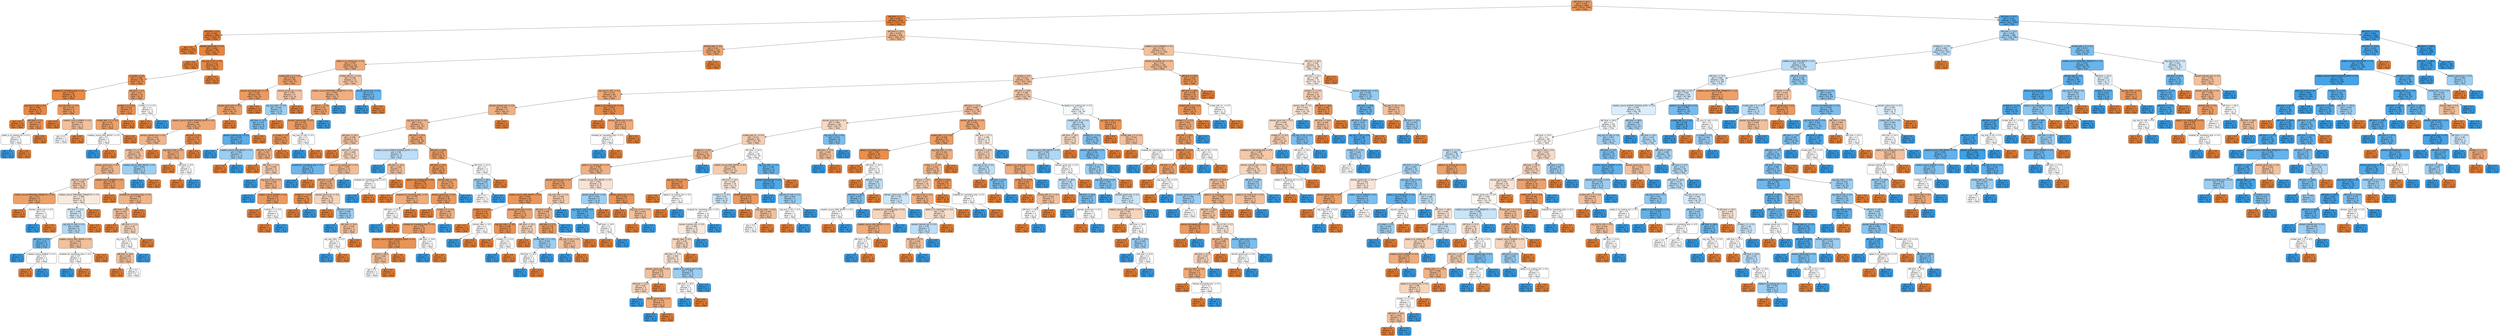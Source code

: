 digraph Tree {
node [shape=box, style="filled, rounded", color="black", fontname=helvetica] ;
edge [fontname=helvetica] ;
0 [label="diff_time <= 42.5\ngini = 0.259\nsamples = 9600\nvalue = [8135, 1465]\nclass = False", fillcolor="#e58139d1"] ;
1 [label="diff_time <= 7.5\ngini = 0.041\nsamples = 8145\nvalue = [7974, 171]\nclass = False", fillcolor="#e58139fa"] ;
0 -> 1 [labeldistance=2.5, labelangle=45, headlabel="True"] ;
2 [label="diff_time <= 4.5\ngini = 0.001\nsamples = 7609\nvalue = [7605, 4]\nclass = False", fillcolor="#e58139ff"] ;
1 -> 2 ;
3 [label="gini = 0.0\nsamples = 7424\nvalue = [7424, 0]\nclass = False", fillcolor="#e58139ff"] ;
2 -> 3 ;
4 [label="domain_gmail.com <= 0.5\ngini = 0.042\nsamples = 185\nvalue = [181, 4]\nclass = False", fillcolor="#e58139f9"] ;
2 -> 4 ;
5 [label="gini = 0.0\nsamples = 122\nvalue = [122, 0]\nclass = False", fillcolor="#e58139ff"] ;
4 -> 5 ;
6 [label="org_size_21-50 <= 0.5\ngini = 0.119\nsamples = 63\nvalue = [59, 4]\nclass = False", fillcolor="#e58139ee"] ;
4 -> 6 ;
7 [label="is_invited <= 0.5\ngini = 0.188\nsamples = 38\nvalue = [34, 4]\nclass = False", fillcolor="#e58139e1"] ;
6 -> 7 ;
8 [label="enabled_for_marketing_drip <= 0.5\ngini = 0.133\nsamples = 28\nvalue = [26, 2]\nclass = False", fillcolor="#e58139eb"] ;
7 -> 8 ;
9 [label="org_size_51-100 <= 0.5\ngini = 0.087\nsamples = 22\nvalue = [21, 1]\nclass = False", fillcolor="#e58139f3"] ;
8 -> 9 ;
10 [label="gini = 0.0\nsamples = 15\nvalue = [15, 0]\nclass = False", fillcolor="#e58139ff"] ;
9 -> 10 ;
11 [label="diff_time <= 5.5\ngini = 0.245\nsamples = 7\nvalue = [6, 1]\nclass = False", fillcolor="#e58139d4"] ;
9 -> 11 ;
12 [label="opted_in_to_mailing_list <= 0.5\ngini = 0.5\nsamples = 2\nvalue = [1, 1]\nclass = False", fillcolor="#e5813900"] ;
11 -> 12 ;
13 [label="gini = 0.0\nsamples = 1\nvalue = [0, 1]\nclass = True", fillcolor="#399de5ff"] ;
12 -> 13 ;
14 [label="gini = 0.0\nsamples = 1\nvalue = [1, 0]\nclass = False", fillcolor="#e58139ff"] ;
12 -> 14 ;
15 [label="gini = 0.0\nsamples = 5\nvalue = [5, 0]\nclass = False", fillcolor="#e58139ff"] ;
11 -> 15 ;
16 [label="org_size_100+ <= 0.5\ngini = 0.278\nsamples = 6\nvalue = [5, 1]\nclass = False", fillcolor="#e58139cc"] ;
8 -> 16 ;
17 [label="gini = 0.0\nsamples = 3\nvalue = [3, 0]\nclass = False", fillcolor="#e58139ff"] ;
16 -> 17 ;
18 [label="creation_source_SIGNUP <= 0.5\ngini = 0.444\nsamples = 3\nvalue = [2, 1]\nclass = False", fillcolor="#e581397f"] ;
16 -> 18 ;
19 [label="gini = 0.5\nsamples = 2\nvalue = [1, 1]\nclass = False", fillcolor="#e5813900"] ;
18 -> 19 ;
20 [label="gini = 0.0\nsamples = 1\nvalue = [1, 0]\nclass = False", fillcolor="#e58139ff"] ;
18 -> 20 ;
21 [label="diff_time <= 6.5\ngini = 0.32\nsamples = 10\nvalue = [8, 2]\nclass = False", fillcolor="#e58139bf"] ;
7 -> 21 ;
22 [label="invited_1-3 <= 0.5\ngini = 0.219\nsamples = 8\nvalue = [7, 1]\nclass = False", fillcolor="#e58139db"] ;
21 -> 22 ;
23 [label="invited_with_1-3 <= 0.5\ngini = 0.32\nsamples = 5\nvalue = [4, 1]\nclass = False", fillcolor="#e58139bf"] ;
22 -> 23 ;
24 [label="creation_source_ORG_INVITE <= 0.5\ngini = 0.5\nsamples = 2\nvalue = [1, 1]\nclass = False", fillcolor="#e5813900"] ;
23 -> 24 ;
25 [label="gini = 0.0\nsamples = 1\nvalue = [0, 1]\nclass = True", fillcolor="#399de5ff"] ;
24 -> 25 ;
26 [label="gini = 0.0\nsamples = 1\nvalue = [1, 0]\nclass = False", fillcolor="#e58139ff"] ;
24 -> 26 ;
27 [label="gini = 0.0\nsamples = 3\nvalue = [3, 0]\nclass = False", fillcolor="#e58139ff"] ;
23 -> 27 ;
28 [label="gini = 0.0\nsamples = 3\nvalue = [3, 0]\nclass = False", fillcolor="#e58139ff"] ;
22 -> 28 ;
29 [label="invited_1-3 <= 0.5\ngini = 0.5\nsamples = 2\nvalue = [1, 1]\nclass = False", fillcolor="#e5813900"] ;
21 -> 29 ;
30 [label="gini = 0.0\nsamples = 1\nvalue = [1, 0]\nclass = False", fillcolor="#e58139ff"] ;
29 -> 30 ;
31 [label="gini = 0.0\nsamples = 1\nvalue = [0, 1]\nclass = True", fillcolor="#399de5ff"] ;
29 -> 31 ;
32 [label="gini = 0.0\nsamples = 25\nvalue = [25, 0]\nclass = False", fillcolor="#e58139ff"] ;
6 -> 32 ;
33 [label="diff_time <= 14.5\ngini = 0.429\nsamples = 536\nvalue = [369, 167]\nclass = False", fillcolor="#e581398c"] ;
1 -> 33 ;
34 [label="domain_fake <= 0.5\ngini = 0.35\nsamples = 124\nvalue = [96, 28]\nclass = False", fillcolor="#e58139b5"] ;
33 -> 34 ;
35 [label="opted_in_to_mailing_list <= 0.5\ngini = 0.373\nsamples = 113\nvalue = [85, 28]\nclass = False", fillcolor="#e58139ab"] ;
34 -> 35 ;
36 [label="invited_with_1-3 <= 0.5\ngini = 0.329\nsamples = 82\nvalue = [65, 17]\nclass = False", fillcolor="#e58139bc"] ;
35 -> 36 ;
37 [label="domain_jourrapide.com <= 0.5\ngini = 0.281\nsamples = 65\nvalue = [54, 11]\nclass = False", fillcolor="#e58139cb"] ;
36 -> 37 ;
38 [label="domain_gustr.com <= 0.5\ngini = 0.32\nsamples = 55\nvalue = [44, 11]\nclass = False", fillcolor="#e58139bf"] ;
37 -> 38 ;
39 [label="creation_source_SIGNUP_GOOGLE_AUTH <= 0.5\ngini = 0.364\nsamples = 46\nvalue = [35, 11]\nclass = False", fillcolor="#e58139af"] ;
38 -> 39 ;
40 [label="domain_hotmail.com <= 0.5\ngini = 0.415\nsamples = 34\nvalue = [24, 10]\nclass = False", fillcolor="#e5813995"] ;
39 -> 40 ;
41 [label="invited_1-3 <= 0.5\ngini = 0.444\nsamples = 30\nvalue = [20, 10]\nclass = False", fillcolor="#e581397f"] ;
40 -> 41 ;
42 [label="domain_gmail.com <= 0.5\ngini = 0.417\nsamples = 27\nvalue = [19, 8]\nclass = False", fillcolor="#e5813994"] ;
41 -> 42 ;
43 [label="diff_time <= 9.0\ngini = 0.469\nsamples = 16\nvalue = [10, 6]\nclass = False", fillcolor="#e5813966"] ;
42 -> 43 ;
44 [label="creation_source_PERSONAL_PROJECTS <= 0.5\ngini = 0.32\nsamples = 5\nvalue = [4, 1]\nclass = False", fillcolor="#e58139bf"] ;
43 -> 44 ;
45 [label="gini = 0.0\nsamples = 3\nvalue = [3, 0]\nclass = False", fillcolor="#e58139ff"] ;
44 -> 45 ;
46 [label="domain_yahoo.com <= 0.5\ngini = 0.5\nsamples = 2\nvalue = [1, 1]\nclass = False", fillcolor="#e5813900"] ;
44 -> 46 ;
47 [label="gini = 0.0\nsamples = 1\nvalue = [0, 1]\nclass = True", fillcolor="#399de5ff"] ;
46 -> 47 ;
48 [label="gini = 0.0\nsamples = 1\nvalue = [1, 0]\nclass = False", fillcolor="#e58139ff"] ;
46 -> 48 ;
49 [label="creation_source_PERSONAL_PROJECTS <= 0.5\ngini = 0.496\nsamples = 11\nvalue = [6, 5]\nclass = False", fillcolor="#e581392a"] ;
43 -> 49 ;
50 [label="diff_time <= 13.5\ngini = 0.494\nsamples = 9\nvalue = [4, 5]\nclass = True", fillcolor="#399de533"] ;
49 -> 50 ;
51 [label="org_size_51-100 <= 0.5\ngini = 0.469\nsamples = 8\nvalue = [3, 5]\nclass = True", fillcolor="#399de566"] ;
50 -> 51 ;
52 [label="diff_time <= 11.5\ngini = 0.32\nsamples = 5\nvalue = [1, 4]\nclass = True", fillcolor="#399de5bf"] ;
51 -> 52 ;
53 [label="gini = 0.0\nsamples = 3\nvalue = [0, 3]\nclass = True", fillcolor="#399de5ff"] ;
52 -> 53 ;
54 [label="creation_source_SIGNUP <= 0.5\ngini = 0.5\nsamples = 2\nvalue = [1, 1]\nclass = False", fillcolor="#e5813900"] ;
52 -> 54 ;
55 [label="gini = 0.0\nsamples = 1\nvalue = [1, 0]\nclass = False", fillcolor="#e58139ff"] ;
54 -> 55 ;
56 [label="gini = 0.0\nsamples = 1\nvalue = [0, 1]\nclass = True", fillcolor="#399de5ff"] ;
54 -> 56 ;
57 [label="creation_source_ORG_INVITE <= 0.5\ngini = 0.444\nsamples = 3\nvalue = [2, 1]\nclass = False", fillcolor="#e581397f"] ;
51 -> 57 ;
58 [label="enabled_for_marketing_drip <= 0.5\ngini = 0.5\nsamples = 2\nvalue = [1, 1]\nclass = False", fillcolor="#e5813900"] ;
57 -> 58 ;
59 [label="gini = 0.0\nsamples = 1\nvalue = [0, 1]\nclass = True", fillcolor="#399de5ff"] ;
58 -> 59 ;
60 [label="gini = 0.0\nsamples = 1\nvalue = [1, 0]\nclass = False", fillcolor="#e58139ff"] ;
58 -> 60 ;
61 [label="gini = 0.0\nsamples = 1\nvalue = [1, 0]\nclass = False", fillcolor="#e58139ff"] ;
57 -> 61 ;
62 [label="gini = 0.0\nsamples = 1\nvalue = [1, 0]\nclass = False", fillcolor="#e58139ff"] ;
50 -> 62 ;
63 [label="gini = 0.0\nsamples = 2\nvalue = [2, 0]\nclass = False", fillcolor="#e58139ff"] ;
49 -> 63 ;
64 [label="creation_source_SIGNUP <= 0.5\ngini = 0.298\nsamples = 11\nvalue = [9, 2]\nclass = False", fillcolor="#e58139c6"] ;
42 -> 64 ;
65 [label="gini = 0.0\nsamples = 4\nvalue = [4, 0]\nclass = False", fillcolor="#e58139ff"] ;
64 -> 65 ;
66 [label="enabled_for_marketing_drip <= 0.5\ngini = 0.408\nsamples = 7\nvalue = [5, 2]\nclass = False", fillcolor="#e5813999"] ;
64 -> 66 ;
67 [label="diff_time <= 8.5\ngini = 0.444\nsamples = 6\nvalue = [4, 2]\nclass = False", fillcolor="#e581397f"] ;
66 -> 67 ;
68 [label="gini = 0.0\nsamples = 1\nvalue = [1, 0]\nclass = False", fillcolor="#e58139ff"] ;
67 -> 68 ;
69 [label="diff_time <= 12.0\ngini = 0.48\nsamples = 5\nvalue = [3, 2]\nclass = False", fillcolor="#e5813955"] ;
67 -> 69 ;
70 [label="org_size_21-50 <= 0.5\ngini = 0.5\nsamples = 4\nvalue = [2, 2]\nclass = False", fillcolor="#e5813900"] ;
69 -> 70 ;
71 [label="diff_time <= 10.0\ngini = 0.444\nsamples = 3\nvalue = [2, 1]\nclass = False", fillcolor="#e581397f"] ;
70 -> 71 ;
72 [label="gini = 0.0\nsamples = 1\nvalue = [1, 0]\nclass = False", fillcolor="#e58139ff"] ;
71 -> 72 ;
73 [label="gini = 0.5\nsamples = 2\nvalue = [1, 1]\nclass = False", fillcolor="#e5813900"] ;
71 -> 73 ;
74 [label="gini = 0.0\nsamples = 1\nvalue = [0, 1]\nclass = True", fillcolor="#399de5ff"] ;
70 -> 74 ;
75 [label="gini = 0.0\nsamples = 1\nvalue = [1, 0]\nclass = False", fillcolor="#e58139ff"] ;
69 -> 75 ;
76 [label="gini = 0.0\nsamples = 1\nvalue = [1, 0]\nclass = False", fillcolor="#e58139ff"] ;
66 -> 76 ;
77 [label="creation_source_ORG_INVITE <= 0.5\ngini = 0.444\nsamples = 3\nvalue = [1, 2]\nclass = True", fillcolor="#399de57f"] ;
41 -> 77 ;
78 [label="gini = 0.0\nsamples = 2\nvalue = [0, 2]\nclass = True", fillcolor="#399de5ff"] ;
77 -> 78 ;
79 [label="gini = 0.0\nsamples = 1\nvalue = [1, 0]\nclass = False", fillcolor="#e58139ff"] ;
77 -> 79 ;
80 [label="gini = 0.0\nsamples = 4\nvalue = [4, 0]\nclass = False", fillcolor="#e58139ff"] ;
40 -> 80 ;
81 [label="diff_time <= 9.5\ngini = 0.153\nsamples = 12\nvalue = [11, 1]\nclass = False", fillcolor="#e58139e8"] ;
39 -> 81 ;
82 [label="org_size_21-50 <= 0.5\ngini = 0.375\nsamples = 4\nvalue = [3, 1]\nclass = False", fillcolor="#e58139aa"] ;
81 -> 82 ;
83 [label="gini = 0.0\nsamples = 2\nvalue = [2, 0]\nclass = False", fillcolor="#e58139ff"] ;
82 -> 83 ;
84 [label="diff_time <= 8.5\ngini = 0.5\nsamples = 2\nvalue = [1, 1]\nclass = False", fillcolor="#e5813900"] ;
82 -> 84 ;
85 [label="gini = 0.0\nsamples = 1\nvalue = [1, 0]\nclass = False", fillcolor="#e58139ff"] ;
84 -> 85 ;
86 [label="gini = 0.0\nsamples = 1\nvalue = [0, 1]\nclass = True", fillcolor="#399de5ff"] ;
84 -> 86 ;
87 [label="gini = 0.0\nsamples = 8\nvalue = [8, 0]\nclass = False", fillcolor="#e58139ff"] ;
81 -> 87 ;
88 [label="gini = 0.0\nsamples = 9\nvalue = [9, 0]\nclass = False", fillcolor="#e58139ff"] ;
38 -> 88 ;
89 [label="gini = 0.0\nsamples = 10\nvalue = [10, 0]\nclass = False", fillcolor="#e58139ff"] ;
37 -> 89 ;
90 [label="domain_gmail.com <= 0.5\ngini = 0.457\nsamples = 17\nvalue = [11, 6]\nclass = False", fillcolor="#e5813974"] ;
36 -> 90 ;
91 [label="org_size_100+ <= 0.5\ngini = 0.444\nsamples = 9\nvalue = [3, 6]\nclass = True", fillcolor="#399de57f"] ;
90 -> 91 ;
92 [label="diff_time <= 13.5\ngini = 0.375\nsamples = 8\nvalue = [2, 6]\nclass = True", fillcolor="#399de5aa"] ;
91 -> 92 ;
93 [label="domain_hotmail.com <= 0.5\ngini = 0.245\nsamples = 7\nvalue = [1, 6]\nclass = True", fillcolor="#399de5d4"] ;
92 -> 93 ;
94 [label="gini = 0.0\nsamples = 4\nvalue = [0, 4]\nclass = True", fillcolor="#399de5ff"] ;
93 -> 94 ;
95 [label="creation_source_ORG_INVITE <= 0.5\ngini = 0.444\nsamples = 3\nvalue = [1, 2]\nclass = True", fillcolor="#399de57f"] ;
93 -> 95 ;
96 [label="gini = 0.0\nsamples = 1\nvalue = [1, 0]\nclass = False", fillcolor="#e58139ff"] ;
95 -> 96 ;
97 [label="gini = 0.0\nsamples = 2\nvalue = [0, 2]\nclass = True", fillcolor="#399de5ff"] ;
95 -> 97 ;
98 [label="gini = 0.0\nsamples = 1\nvalue = [1, 0]\nclass = False", fillcolor="#e58139ff"] ;
92 -> 98 ;
99 [label="gini = 0.0\nsamples = 1\nvalue = [1, 0]\nclass = False", fillcolor="#e58139ff"] ;
91 -> 99 ;
100 [label="gini = 0.0\nsamples = 8\nvalue = [8, 0]\nclass = False", fillcolor="#e58139ff"] ;
90 -> 100 ;
101 [label="invited_with_4+ <= 0.5\ngini = 0.458\nsamples = 31\nvalue = [20, 11]\nclass = False", fillcolor="#e5813973"] ;
35 -> 101 ;
102 [label="creation_source_PERSONAL_PROJECTS <= 0.5\ngini = 0.393\nsamples = 26\nvalue = [19, 7]\nclass = False", fillcolor="#e58139a1"] ;
101 -> 102 ;
103 [label="invited_4+ <= 0.5\ngini = 0.33\nsamples = 24\nvalue = [19, 5]\nclass = False", fillcolor="#e58139bc"] ;
102 -> 103 ;
104 [label="domain_hotmail.com <= 0.5\ngini = 0.287\nsamples = 23\nvalue = [19, 4]\nclass = False", fillcolor="#e58139c9"] ;
103 -> 104 ;
105 [label="is_invited <= 0.5\ngini = 0.245\nsamples = 21\nvalue = [18, 3]\nclass = False", fillcolor="#e58139d4"] ;
104 -> 105 ;
106 [label="diff_time <= 9.5\ngini = 0.397\nsamples = 11\nvalue = [8, 3]\nclass = False", fillcolor="#e581399f"] ;
105 -> 106 ;
107 [label="gini = 0.0\nsamples = 3\nvalue = [3, 0]\nclass = False", fillcolor="#e58139ff"] ;
106 -> 107 ;
108 [label="diff_time <= 11.0\ngini = 0.469\nsamples = 8\nvalue = [5, 3]\nclass = False", fillcolor="#e5813966"] ;
106 -> 108 ;
109 [label="gini = 0.0\nsamples = 1\nvalue = [0, 1]\nclass = True", fillcolor="#399de5ff"] ;
108 -> 109 ;
110 [label="org_size_21-50 <= 0.5\ngini = 0.408\nsamples = 7\nvalue = [5, 2]\nclass = False", fillcolor="#e5813999"] ;
108 -> 110 ;
111 [label="gini = 0.0\nsamples = 1\nvalue = [0, 1]\nclass = True", fillcolor="#399de5ff"] ;
110 -> 111 ;
112 [label="creation_source_SIGNUP <= 0.5\ngini = 0.278\nsamples = 6\nvalue = [5, 1]\nclass = False", fillcolor="#e58139cc"] ;
110 -> 112 ;
113 [label="gini = 0.0\nsamples = 4\nvalue = [4, 0]\nclass = False", fillcolor="#e58139ff"] ;
112 -> 113 ;
114 [label="invited_1-3 <= 0.5\ngini = 0.5\nsamples = 2\nvalue = [1, 1]\nclass = False", fillcolor="#e5813900"] ;
112 -> 114 ;
115 [label="gini = 0.0\nsamples = 1\nvalue = [1, 0]\nclass = False", fillcolor="#e58139ff"] ;
114 -> 115 ;
116 [label="gini = 0.0\nsamples = 1\nvalue = [0, 1]\nclass = True", fillcolor="#399de5ff"] ;
114 -> 116 ;
117 [label="gini = 0.0\nsamples = 10\nvalue = [10, 0]\nclass = False", fillcolor="#e58139ff"] ;
105 -> 117 ;
118 [label="org_size_51-100 <= 0.5\ngini = 0.5\nsamples = 2\nvalue = [1, 1]\nclass = False", fillcolor="#e5813900"] ;
104 -> 118 ;
119 [label="gini = 0.0\nsamples = 1\nvalue = [0, 1]\nclass = True", fillcolor="#399de5ff"] ;
118 -> 119 ;
120 [label="gini = 0.0\nsamples = 1\nvalue = [1, 0]\nclass = False", fillcolor="#e58139ff"] ;
118 -> 120 ;
121 [label="gini = 0.0\nsamples = 1\nvalue = [0, 1]\nclass = True", fillcolor="#399de5ff"] ;
103 -> 121 ;
122 [label="gini = 0.0\nsamples = 2\nvalue = [0, 2]\nclass = True", fillcolor="#399de5ff"] ;
102 -> 122 ;
123 [label="domain_yahoo.com <= 0.5\ngini = 0.32\nsamples = 5\nvalue = [1, 4]\nclass = True", fillcolor="#399de5bf"] ;
101 -> 123 ;
124 [label="gini = 0.0\nsamples = 4\nvalue = [0, 4]\nclass = True", fillcolor="#399de5ff"] ;
123 -> 124 ;
125 [label="gini = 0.0\nsamples = 1\nvalue = [1, 0]\nclass = False", fillcolor="#e58139ff"] ;
123 -> 125 ;
126 [label="gini = 0.0\nsamples = 11\nvalue = [11, 0]\nclass = False", fillcolor="#e58139ff"] ;
34 -> 126 ;
127 [label="creation_source_SIGNUP <= 0.5\ngini = 0.447\nsamples = 412\nvalue = [273, 139]\nclass = False", fillcolor="#e581397d"] ;
33 -> 127 ;
128 [label="domain_jourrapide.com <= 0.5\ngini = 0.43\nsamples = 333\nvalue = [229, 104]\nclass = False", fillcolor="#e581398b"] ;
127 -> 128 ;
129 [label="is_invited <= 0.5\ngini = 0.443\nsamples = 302\nvalue = [202, 100]\nclass = False", fillcolor="#e5813981"] ;
128 -> 129 ;
130 [label="org_size_51-100 <= 0.5\ngini = 0.372\nsamples = 89\nvalue = [67, 22]\nclass = False", fillcolor="#e58139ab"] ;
129 -> 130 ;
131 [label="domain_hotmail.com <= 0.5\ngini = 0.397\nsamples = 77\nvalue = [56, 21]\nclass = False", fillcolor="#e581399f"] ;
130 -> 131 ;
132 [label="org_size_21-50 <= 0.5\ngini = 0.41\nsamples = 73\nvalue = [52, 21]\nclass = False", fillcolor="#e5813998"] ;
131 -> 132 ;
133 [label="diff_time <= 16.5\ngini = 0.458\nsamples = 31\nvalue = [20, 11]\nclass = False", fillcolor="#e5813973"] ;
132 -> 133 ;
134 [label="gini = 0.0\nsamples = 4\nvalue = [4, 0]\nclass = False", fillcolor="#e58139ff"] ;
133 -> 134 ;
135 [label="diff_time <= 21.5\ngini = 0.483\nsamples = 27\nvalue = [16, 11]\nclass = False", fillcolor="#e5813950"] ;
133 -> 135 ;
136 [label="enabled_for_marketing_drip <= 0.5\ngini = 0.32\nsamples = 5\nvalue = [1, 4]\nclass = True", fillcolor="#399de5bf"] ;
135 -> 136 ;
137 [label="gini = 0.0\nsamples = 4\nvalue = [0, 4]\nclass = True", fillcolor="#399de5ff"] ;
136 -> 137 ;
138 [label="gini = 0.0\nsamples = 1\nvalue = [1, 0]\nclass = False", fillcolor="#e58139ff"] ;
136 -> 138 ;
139 [label="opted_in_to_mailing_list <= 0.5\ngini = 0.434\nsamples = 22\nvalue = [15, 7]\nclass = False", fillcolor="#e5813988"] ;
135 -> 139 ;
140 [label="diff_time <= 25.5\ngini = 0.375\nsamples = 20\nvalue = [15, 5]\nclass = False", fillcolor="#e58139aa"] ;
139 -> 140 ;
141 [label="invited_4+ <= 0.5\ngini = 0.18\nsamples = 10\nvalue = [9, 1]\nclass = False", fillcolor="#e58139e3"] ;
140 -> 141 ;
142 [label="gini = 0.0\nsamples = 9\nvalue = [9, 0]\nclass = False", fillcolor="#e58139ff"] ;
141 -> 142 ;
143 [label="gini = 0.0\nsamples = 1\nvalue = [0, 1]\nclass = True", fillcolor="#399de5ff"] ;
141 -> 143 ;
144 [label="domain_gmail.com <= 0.5\ngini = 0.48\nsamples = 10\nvalue = [6, 4]\nclass = False", fillcolor="#e5813955"] ;
140 -> 144 ;
145 [label="gini = 0.0\nsamples = 4\nvalue = [4, 0]\nclass = False", fillcolor="#e58139ff"] ;
144 -> 145 ;
146 [label="diff_time <= 27.5\ngini = 0.444\nsamples = 6\nvalue = [2, 4]\nclass = True", fillcolor="#399de57f"] ;
144 -> 146 ;
147 [label="gini = 0.0\nsamples = 3\nvalue = [0, 3]\nclass = True", fillcolor="#399de5ff"] ;
146 -> 147 ;
148 [label="diff_time <= 34.0\ngini = 0.444\nsamples = 3\nvalue = [2, 1]\nclass = False", fillcolor="#e581397f"] ;
146 -> 148 ;
149 [label="org_size_100+ <= 0.5\ngini = 0.5\nsamples = 2\nvalue = [1, 1]\nclass = False", fillcolor="#e5813900"] ;
148 -> 149 ;
150 [label="gini = 0.0\nsamples = 1\nvalue = [0, 1]\nclass = True", fillcolor="#399de5ff"] ;
149 -> 150 ;
151 [label="gini = 0.0\nsamples = 1\nvalue = [1, 0]\nclass = False", fillcolor="#e58139ff"] ;
149 -> 151 ;
152 [label="gini = 0.0\nsamples = 1\nvalue = [1, 0]\nclass = False", fillcolor="#e58139ff"] ;
148 -> 152 ;
153 [label="gini = 0.0\nsamples = 2\nvalue = [0, 2]\nclass = True", fillcolor="#399de5ff"] ;
139 -> 153 ;
154 [label="diff_time <= 16.5\ngini = 0.363\nsamples = 42\nvalue = [32, 10]\nclass = False", fillcolor="#e58139af"] ;
132 -> 154 ;
155 [label="creation_source_SIGNUP_GOOGLE_AUTH <= 0.5\ngini = 0.48\nsamples = 5\nvalue = [2, 3]\nclass = True", fillcolor="#399de555"] ;
154 -> 155 ;
156 [label="gini = 0.0\nsamples = 2\nvalue = [0, 2]\nclass = True", fillcolor="#399de5ff"] ;
155 -> 156 ;
157 [label="diff_time <= 15.5\ngini = 0.444\nsamples = 3\nvalue = [2, 1]\nclass = False", fillcolor="#e581397f"] ;
155 -> 157 ;
158 [label="enabled_for_marketing_drip <= 0.5\ngini = 0.5\nsamples = 2\nvalue = [1, 1]\nclass = False", fillcolor="#e5813900"] ;
157 -> 158 ;
159 [label="gini = 0.0\nsamples = 1\nvalue = [0, 1]\nclass = True", fillcolor="#399de5ff"] ;
158 -> 159 ;
160 [label="gini = 0.0\nsamples = 1\nvalue = [1, 0]\nclass = False", fillcolor="#e58139ff"] ;
158 -> 160 ;
161 [label="gini = 0.0\nsamples = 1\nvalue = [1, 0]\nclass = False", fillcolor="#e58139ff"] ;
157 -> 161 ;
162 [label="diff_time <= 38.5\ngini = 0.307\nsamples = 37\nvalue = [30, 7]\nclass = False", fillcolor="#e58139c4"] ;
154 -> 162 ;
163 [label="diff_time <= 24.5\ngini = 0.257\nsamples = 33\nvalue = [28, 5]\nclass = False", fillcolor="#e58139d1"] ;
162 -> 163 ;
164 [label="opted_in_to_mailing_list <= 0.5\ngini = 0.133\nsamples = 14\nvalue = [13, 1]\nclass = False", fillcolor="#e58139eb"] ;
163 -> 164 ;
165 [label="gini = 0.0\nsamples = 10\nvalue = [10, 0]\nclass = False", fillcolor="#e58139ff"] ;
164 -> 165 ;
166 [label="enabled_for_marketing_drip <= 0.5\ngini = 0.375\nsamples = 4\nvalue = [3, 1]\nclass = False", fillcolor="#e58139aa"] ;
164 -> 166 ;
167 [label="diff_time <= 21.0\ngini = 0.5\nsamples = 2\nvalue = [1, 1]\nclass = False", fillcolor="#e5813900"] ;
166 -> 167 ;
168 [label="gini = 0.0\nsamples = 1\nvalue = [0, 1]\nclass = True", fillcolor="#399de5ff"] ;
167 -> 168 ;
169 [label="gini = 0.0\nsamples = 1\nvalue = [1, 0]\nclass = False", fillcolor="#e58139ff"] ;
167 -> 169 ;
170 [label="gini = 0.0\nsamples = 2\nvalue = [2, 0]\nclass = False", fillcolor="#e58139ff"] ;
166 -> 170 ;
171 [label="domain_fake <= 0.5\ngini = 0.332\nsamples = 19\nvalue = [15, 4]\nclass = False", fillcolor="#e58139bb"] ;
163 -> 171 ;
172 [label="domain_gmail.com <= 0.5\ngini = 0.278\nsamples = 18\nvalue = [15, 3]\nclass = False", fillcolor="#e58139cc"] ;
171 -> 172 ;
173 [label="gini = 0.0\nsamples = 7\nvalue = [7, 0]\nclass = False", fillcolor="#e58139ff"] ;
172 -> 173 ;
174 [label="invited_1-3 <= 0.5\ngini = 0.397\nsamples = 11\nvalue = [8, 3]\nclass = False", fillcolor="#e581399f"] ;
172 -> 174 ;
175 [label="enabled_for_marketing_drip <= 0.5\ngini = 0.32\nsamples = 10\nvalue = [8, 2]\nclass = False", fillcolor="#e58139bf"] ;
174 -> 175 ;
176 [label="creation_source_SIGNUP_GOOGLE_AUTH <= 0.5\ngini = 0.219\nsamples = 8\nvalue = [7, 1]\nclass = False", fillcolor="#e58139db"] ;
175 -> 176 ;
177 [label="diff_time <= 30.0\ngini = 0.444\nsamples = 3\nvalue = [2, 1]\nclass = False", fillcolor="#e581397f"] ;
176 -> 177 ;
178 [label="gini = 0.5\nsamples = 2\nvalue = [1, 1]\nclass = False", fillcolor="#e5813900"] ;
177 -> 178 ;
179 [label="gini = 0.0\nsamples = 1\nvalue = [1, 0]\nclass = False", fillcolor="#e58139ff"] ;
177 -> 179 ;
180 [label="gini = 0.0\nsamples = 5\nvalue = [5, 0]\nclass = False", fillcolor="#e58139ff"] ;
176 -> 180 ;
181 [label="diff_time <= 33.0\ngini = 0.5\nsamples = 2\nvalue = [1, 1]\nclass = False", fillcolor="#e5813900"] ;
175 -> 181 ;
182 [label="gini = 0.0\nsamples = 1\nvalue = [0, 1]\nclass = True", fillcolor="#399de5ff"] ;
181 -> 182 ;
183 [label="gini = 0.0\nsamples = 1\nvalue = [1, 0]\nclass = False", fillcolor="#e58139ff"] ;
181 -> 183 ;
184 [label="gini = 0.0\nsamples = 1\nvalue = [0, 1]\nclass = True", fillcolor="#399de5ff"] ;
174 -> 184 ;
185 [label="gini = 0.0\nsamples = 1\nvalue = [0, 1]\nclass = True", fillcolor="#399de5ff"] ;
171 -> 185 ;
186 [label="diff_time <= 41.0\ngini = 0.5\nsamples = 4\nvalue = [2, 2]\nclass = False", fillcolor="#e5813900"] ;
162 -> 186 ;
187 [label="diff_time <= 39.5\ngini = 0.444\nsamples = 3\nvalue = [1, 2]\nclass = True", fillcolor="#399de57f"] ;
186 -> 187 ;
188 [label="gini = 0.5\nsamples = 2\nvalue = [1, 1]\nclass = False", fillcolor="#e5813900"] ;
187 -> 188 ;
189 [label="gini = 0.0\nsamples = 1\nvalue = [0, 1]\nclass = True", fillcolor="#399de5ff"] ;
187 -> 189 ;
190 [label="gini = 0.0\nsamples = 1\nvalue = [1, 0]\nclass = False", fillcolor="#e58139ff"] ;
186 -> 190 ;
191 [label="gini = 0.0\nsamples = 4\nvalue = [4, 0]\nclass = False", fillcolor="#e58139ff"] ;
131 -> 191 ;
192 [label="opted_in_to_mailing_list <= 0.5\ngini = 0.153\nsamples = 12\nvalue = [11, 1]\nclass = False", fillcolor="#e58139e8"] ;
130 -> 192 ;
193 [label="gini = 0.0\nsamples = 8\nvalue = [8, 0]\nclass = False", fillcolor="#e58139ff"] ;
192 -> 193 ;
194 [label="domain_yahoo.com <= 0.5\ngini = 0.375\nsamples = 4\nvalue = [3, 1]\nclass = False", fillcolor="#e58139aa"] ;
192 -> 194 ;
195 [label="enabled_for_marketing_drip <= 0.5\ngini = 0.5\nsamples = 2\nvalue = [1, 1]\nclass = False", fillcolor="#e5813900"] ;
194 -> 195 ;
196 [label="gini = 0.0\nsamples = 1\nvalue = [0, 1]\nclass = True", fillcolor="#399de5ff"] ;
195 -> 196 ;
197 [label="gini = 0.0\nsamples = 1\nvalue = [1, 0]\nclass = False", fillcolor="#e58139ff"] ;
195 -> 197 ;
198 [label="gini = 0.0\nsamples = 2\nvalue = [2, 0]\nclass = False", fillcolor="#e58139ff"] ;
194 -> 198 ;
199 [label="diff_time <= 28.5\ngini = 0.464\nsamples = 213\nvalue = [135, 78]\nclass = False", fillcolor="#e581396c"] ;
129 -> 199 ;
200 [label="diff_time <= 22.5\ngini = 0.446\nsamples = 176\nvalue = [117, 59]\nclass = False", fillcolor="#e581397e"] ;
199 -> 200 ;
201 [label="domain_gustr.com <= 0.5\ngini = 0.484\nsamples = 100\nvalue = [59, 41]\nclass = False", fillcolor="#e581394e"] ;
200 -> 201 ;
202 [label="invited_with_4+ <= 0.5\ngini = 0.471\nsamples = 92\nvalue = [57, 35]\nclass = False", fillcolor="#e5813962"] ;
201 -> 202 ;
203 [label="invited_4+ <= 0.5\ngini = 0.417\nsamples = 54\nvalue = [38, 16]\nclass = False", fillcolor="#e5813994"] ;
202 -> 203 ;
204 [label="opted_in_to_mailing_list <= 0.5\ngini = 0.393\nsamples = 52\nvalue = [38, 14]\nclass = False", fillcolor="#e58139a1"] ;
203 -> 204 ;
205 [label="domain_hotmail.com <= 0.5\ngini = 0.313\nsamples = 36\nvalue = [29, 7]\nclass = False", fillcolor="#e58139c1"] ;
204 -> 205 ;
206 [label="creation_source_ORG_INVITE <= 0.5\ngini = 0.245\nsamples = 28\nvalue = [24, 4]\nclass = False", fillcolor="#e58139d4"] ;
205 -> 206 ;
207 [label="invited_1-3 <= 0.5\ngini = 0.133\nsamples = 14\nvalue = [13, 1]\nclass = False", fillcolor="#e58139eb"] ;
206 -> 207 ;
208 [label="gini = 0.0\nsamples = 12\nvalue = [12, 0]\nclass = False", fillcolor="#e58139ff"] ;
207 -> 208 ;
209 [label="domain_fake <= 0.5\ngini = 0.5\nsamples = 2\nvalue = [1, 1]\nclass = False", fillcolor="#e5813900"] ;
207 -> 209 ;
210 [label="gini = 0.0\nsamples = 1\nvalue = [0, 1]\nclass = True", fillcolor="#399de5ff"] ;
209 -> 210 ;
211 [label="gini = 0.0\nsamples = 1\nvalue = [1, 0]\nclass = False", fillcolor="#e58139ff"] ;
209 -> 211 ;
212 [label="domain_gmail.com <= 0.5\ngini = 0.337\nsamples = 14\nvalue = [11, 3]\nclass = False", fillcolor="#e58139b9"] ;
206 -> 212 ;
213 [label="org_size_100+ <= 0.5\ngini = 0.198\nsamples = 9\nvalue = [8, 1]\nclass = False", fillcolor="#e58139df"] ;
212 -> 213 ;
214 [label="gini = 0.0\nsamples = 7\nvalue = [7, 0]\nclass = False", fillcolor="#e58139ff"] ;
213 -> 214 ;
215 [label="invited_1-3 <= 0.5\ngini = 0.5\nsamples = 2\nvalue = [1, 1]\nclass = False", fillcolor="#e5813900"] ;
213 -> 215 ;
216 [label="gini = 0.0\nsamples = 1\nvalue = [0, 1]\nclass = True", fillcolor="#399de5ff"] ;
215 -> 216 ;
217 [label="gini = 0.0\nsamples = 1\nvalue = [1, 0]\nclass = False", fillcolor="#e58139ff"] ;
215 -> 217 ;
218 [label="diff_time <= 16.5\ngini = 0.48\nsamples = 5\nvalue = [3, 2]\nclass = False", fillcolor="#e5813955"] ;
212 -> 218 ;
219 [label="gini = 0.0\nsamples = 2\nvalue = [2, 0]\nclass = False", fillcolor="#e58139ff"] ;
218 -> 219 ;
220 [label="invited_with_1-3 <= 0.5\ngini = 0.444\nsamples = 3\nvalue = [1, 2]\nclass = True", fillcolor="#399de57f"] ;
218 -> 220 ;
221 [label="diff_time <= 18.5\ngini = 0.5\nsamples = 2\nvalue = [1, 1]\nclass = False", fillcolor="#e5813900"] ;
220 -> 221 ;
222 [label="gini = 0.0\nsamples = 1\nvalue = [0, 1]\nclass = True", fillcolor="#399de5ff"] ;
221 -> 222 ;
223 [label="gini = 0.0\nsamples = 1\nvalue = [1, 0]\nclass = False", fillcolor="#e58139ff"] ;
221 -> 223 ;
224 [label="gini = 0.0\nsamples = 1\nvalue = [0, 1]\nclass = True", fillcolor="#399de5ff"] ;
220 -> 224 ;
225 [label="org_size_100+ <= 0.5\ngini = 0.469\nsamples = 8\nvalue = [5, 3]\nclass = False", fillcolor="#e5813966"] ;
205 -> 225 ;
226 [label="diff_time <= 20.5\ngini = 0.408\nsamples = 7\nvalue = [5, 2]\nclass = False", fillcolor="#e5813999"] ;
225 -> 226 ;
227 [label="diff_time <= 17.5\ngini = 0.278\nsamples = 6\nvalue = [5, 1]\nclass = False", fillcolor="#e58139cc"] ;
226 -> 227 ;
228 [label="org_size_21-50 <= 0.5\ngini = 0.444\nsamples = 3\nvalue = [2, 1]\nclass = False", fillcolor="#e581397f"] ;
227 -> 228 ;
229 [label="gini = 0.0\nsamples = 1\nvalue = [0, 1]\nclass = True", fillcolor="#399de5ff"] ;
228 -> 229 ;
230 [label="gini = 0.0\nsamples = 2\nvalue = [2, 0]\nclass = False", fillcolor="#e58139ff"] ;
228 -> 230 ;
231 [label="gini = 0.0\nsamples = 3\nvalue = [3, 0]\nclass = False", fillcolor="#e58139ff"] ;
227 -> 231 ;
232 [label="gini = 0.0\nsamples = 1\nvalue = [0, 1]\nclass = True", fillcolor="#399de5ff"] ;
226 -> 232 ;
233 [label="gini = 0.0\nsamples = 1\nvalue = [0, 1]\nclass = True", fillcolor="#399de5ff"] ;
225 -> 233 ;
234 [label="creation_source_ORG_INVITE <= 0.5\ngini = 0.492\nsamples = 16\nvalue = [9, 7]\nclass = False", fillcolor="#e5813939"] ;
204 -> 234 ;
235 [label="domain_gmail.com <= 0.5\ngini = 0.444\nsamples = 9\nvalue = [3, 6]\nclass = True", fillcolor="#399de57f"] ;
234 -> 235 ;
236 [label="org_size_51-100 <= 0.5\ngini = 0.245\nsamples = 7\nvalue = [1, 6]\nclass = True", fillcolor="#399de5d4"] ;
235 -> 236 ;
237 [label="gini = 0.0\nsamples = 5\nvalue = [0, 5]\nclass = True", fillcolor="#399de5ff"] ;
236 -> 237 ;
238 [label="diff_time <= 16.5\ngini = 0.5\nsamples = 2\nvalue = [1, 1]\nclass = False", fillcolor="#e5813900"] ;
236 -> 238 ;
239 [label="gini = 0.0\nsamples = 1\nvalue = [1, 0]\nclass = False", fillcolor="#e58139ff"] ;
238 -> 239 ;
240 [label="gini = 0.0\nsamples = 1\nvalue = [0, 1]\nclass = True", fillcolor="#399de5ff"] ;
238 -> 240 ;
241 [label="gini = 0.0\nsamples = 2\nvalue = [2, 0]\nclass = False", fillcolor="#e58139ff"] ;
235 -> 241 ;
242 [label="domain_gmail.com <= 0.5\ngini = 0.245\nsamples = 7\nvalue = [6, 1]\nclass = False", fillcolor="#e58139d4"] ;
234 -> 242 ;
243 [label="gini = 0.0\nsamples = 4\nvalue = [4, 0]\nclass = False", fillcolor="#e58139ff"] ;
242 -> 243 ;
244 [label="org_size_21-50 <= 0.5\ngini = 0.444\nsamples = 3\nvalue = [2, 1]\nclass = False", fillcolor="#e581397f"] ;
242 -> 244 ;
245 [label="gini = 0.0\nsamples = 2\nvalue = [2, 0]\nclass = False", fillcolor="#e58139ff"] ;
244 -> 245 ;
246 [label="gini = 0.0\nsamples = 1\nvalue = [0, 1]\nclass = True", fillcolor="#399de5ff"] ;
244 -> 246 ;
247 [label="gini = 0.0\nsamples = 2\nvalue = [0, 2]\nclass = True", fillcolor="#399de5ff"] ;
203 -> 247 ;
248 [label="diff_time <= 20.5\ngini = 0.5\nsamples = 38\nvalue = [19, 19]\nclass = False", fillcolor="#e5813900"] ;
202 -> 248 ;
249 [label="creation_source_ORG_INVITE <= 0.5\ngini = 0.466\nsamples = 27\nvalue = [17, 10]\nclass = False", fillcolor="#e5813969"] ;
248 -> 249 ;
250 [label="org_size_100+ <= 0.5\ngini = 0.245\nsamples = 7\nvalue = [6, 1]\nclass = False", fillcolor="#e58139d4"] ;
249 -> 250 ;
251 [label="gini = 0.0\nsamples = 5\nvalue = [5, 0]\nclass = False", fillcolor="#e58139ff"] ;
250 -> 251 ;
252 [label="opted_in_to_mailing_list <= 0.5\ngini = 0.5\nsamples = 2\nvalue = [1, 1]\nclass = False", fillcolor="#e5813900"] ;
250 -> 252 ;
253 [label="gini = 0.0\nsamples = 1\nvalue = [1, 0]\nclass = False", fillcolor="#e58139ff"] ;
252 -> 253 ;
254 [label="gini = 0.0\nsamples = 1\nvalue = [0, 1]\nclass = True", fillcolor="#399de5ff"] ;
252 -> 254 ;
255 [label="diff_time <= 19.5\ngini = 0.495\nsamples = 20\nvalue = [11, 9]\nclass = False", fillcolor="#e581392e"] ;
249 -> 255 ;
256 [label="invited_1-3 <= 0.5\ngini = 0.49\nsamples = 14\nvalue = [6, 8]\nclass = True", fillcolor="#399de540"] ;
255 -> 256 ;
257 [label="enabled_for_marketing_drip <= 0.5\ngini = 0.5\nsamples = 12\nvalue = [6, 6]\nclass = False", fillcolor="#e5813900"] ;
256 -> 257 ;
258 [label="domain_hotmail.com <= 0.5\ngini = 0.496\nsamples = 11\nvalue = [6, 5]\nclass = False", fillcolor="#e581392a"] ;
257 -> 258 ;
259 [label="domain_fake <= 0.5\ngini = 0.48\nsamples = 10\nvalue = [6, 4]\nclass = False", fillcolor="#e5813955"] ;
258 -> 259 ;
260 [label="diff_time <= 17.5\ngini = 0.494\nsamples = 9\nvalue = [5, 4]\nclass = False", fillcolor="#e5813933"] ;
259 -> 260 ;
261 [label="domain_yahoo.com <= 0.5\ngini = 0.444\nsamples = 6\nvalue = [4, 2]\nclass = False", fillcolor="#e581397f"] ;
260 -> 261 ;
262 [label="diff_time <= 15.5\ngini = 0.48\nsamples = 5\nvalue = [3, 2]\nclass = False", fillcolor="#e5813955"] ;
261 -> 262 ;
263 [label="gini = 0.0\nsamples = 1\nvalue = [0, 1]\nclass = True", fillcolor="#399de5ff"] ;
262 -> 263 ;
264 [label="domain_gmail.com <= 0.5\ngini = 0.375\nsamples = 4\nvalue = [3, 1]\nclass = False", fillcolor="#e58139aa"] ;
262 -> 264 ;
265 [label="gini = 0.0\nsamples = 1\nvalue = [0, 1]\nclass = True", fillcolor="#399de5ff"] ;
264 -> 265 ;
266 [label="gini = 0.0\nsamples = 3\nvalue = [3, 0]\nclass = False", fillcolor="#e58139ff"] ;
264 -> 266 ;
267 [label="gini = 0.0\nsamples = 1\nvalue = [1, 0]\nclass = False", fillcolor="#e58139ff"] ;
261 -> 267 ;
268 [label="opted_in_to_mailing_list <= 0.5\ngini = 0.444\nsamples = 3\nvalue = [1, 2]\nclass = True", fillcolor="#399de57f"] ;
260 -> 268 ;
269 [label="diff_time <= 18.5\ngini = 0.5\nsamples = 2\nvalue = [1, 1]\nclass = False", fillcolor="#e5813900"] ;
268 -> 269 ;
270 [label="gini = 0.0\nsamples = 1\nvalue = [0, 1]\nclass = True", fillcolor="#399de5ff"] ;
269 -> 270 ;
271 [label="gini = 0.0\nsamples = 1\nvalue = [1, 0]\nclass = False", fillcolor="#e58139ff"] ;
269 -> 271 ;
272 [label="gini = 0.0\nsamples = 1\nvalue = [0, 1]\nclass = True", fillcolor="#399de5ff"] ;
268 -> 272 ;
273 [label="gini = 0.0\nsamples = 1\nvalue = [1, 0]\nclass = False", fillcolor="#e58139ff"] ;
259 -> 273 ;
274 [label="gini = 0.0\nsamples = 1\nvalue = [0, 1]\nclass = True", fillcolor="#399de5ff"] ;
258 -> 274 ;
275 [label="gini = 0.0\nsamples = 1\nvalue = [0, 1]\nclass = True", fillcolor="#399de5ff"] ;
257 -> 275 ;
276 [label="gini = 0.0\nsamples = 2\nvalue = [0, 2]\nclass = True", fillcolor="#399de5ff"] ;
256 -> 276 ;
277 [label="domain_gmail.com <= 0.5\ngini = 0.278\nsamples = 6\nvalue = [5, 1]\nclass = False", fillcolor="#e58139cc"] ;
255 -> 277 ;
278 [label="gini = 0.0\nsamples = 3\nvalue = [3, 0]\nclass = False", fillcolor="#e58139ff"] ;
277 -> 278 ;
279 [label="org_size_100+ <= 0.5\ngini = 0.444\nsamples = 3\nvalue = [2, 1]\nclass = False", fillcolor="#e581397f"] ;
277 -> 279 ;
280 [label="gini = 0.5\nsamples = 2\nvalue = [1, 1]\nclass = False", fillcolor="#e5813900"] ;
279 -> 280 ;
281 [label="gini = 0.0\nsamples = 1\nvalue = [1, 0]\nclass = False", fillcolor="#e58139ff"] ;
279 -> 281 ;
282 [label="org_size_100+ <= 0.5\ngini = 0.298\nsamples = 11\nvalue = [2, 9]\nclass = True", fillcolor="#399de5c6"] ;
248 -> 282 ;
283 [label="domain_hotmail.com <= 0.5\ngini = 0.18\nsamples = 10\nvalue = [1, 9]\nclass = True", fillcolor="#399de5e3"] ;
282 -> 283 ;
284 [label="gini = 0.0\nsamples = 7\nvalue = [0, 7]\nclass = True", fillcolor="#399de5ff"] ;
283 -> 284 ;
285 [label="org_size_51-100 <= 0.5\ngini = 0.444\nsamples = 3\nvalue = [1, 2]\nclass = True", fillcolor="#399de57f"] ;
283 -> 285 ;
286 [label="org_size_21-50 <= 0.5\ngini = 0.5\nsamples = 2\nvalue = [1, 1]\nclass = False", fillcolor="#e5813900"] ;
285 -> 286 ;
287 [label="gini = 0.0\nsamples = 1\nvalue = [1, 0]\nclass = False", fillcolor="#e58139ff"] ;
286 -> 287 ;
288 [label="gini = 0.0\nsamples = 1\nvalue = [0, 1]\nclass = True", fillcolor="#399de5ff"] ;
286 -> 288 ;
289 [label="gini = 0.0\nsamples = 1\nvalue = [0, 1]\nclass = True", fillcolor="#399de5ff"] ;
285 -> 289 ;
290 [label="gini = 0.0\nsamples = 1\nvalue = [1, 0]\nclass = False", fillcolor="#e58139ff"] ;
282 -> 290 ;
291 [label="org_size_21-50 <= 0.5\ngini = 0.375\nsamples = 8\nvalue = [2, 6]\nclass = True", fillcolor="#399de5aa"] ;
201 -> 291 ;
292 [label="diff_time <= 17.0\ngini = 0.444\nsamples = 3\nvalue = [2, 1]\nclass = False", fillcolor="#e581397f"] ;
291 -> 292 ;
293 [label="gini = 0.0\nsamples = 1\nvalue = [0, 1]\nclass = True", fillcolor="#399de5ff"] ;
292 -> 293 ;
294 [label="gini = 0.0\nsamples = 2\nvalue = [2, 0]\nclass = False", fillcolor="#e58139ff"] ;
292 -> 294 ;
295 [label="gini = 0.0\nsamples = 5\nvalue = [0, 5]\nclass = True", fillcolor="#399de5ff"] ;
291 -> 295 ;
296 [label="domain_gmail.com <= 0.5\ngini = 0.361\nsamples = 76\nvalue = [58, 18]\nclass = False", fillcolor="#e58139b0"] ;
200 -> 296 ;
297 [label="invited_with_1-3 <= 0.5\ngini = 0.296\nsamples = 61\nvalue = [50, 11]\nclass = False", fillcolor="#e58139c7"] ;
296 -> 297 ;
298 [label="opted_in_to_mailing_list <= 0.5\ngini = 0.18\nsamples = 30\nvalue = [27, 3]\nclass = False", fillcolor="#e58139e3"] ;
297 -> 298 ;
299 [label="gini = 0.0\nsamples = 24\nvalue = [24, 0]\nclass = False", fillcolor="#e58139ff"] ;
298 -> 299 ;
300 [label="diff_time <= 24.5\ngini = 0.5\nsamples = 6\nvalue = [3, 3]\nclass = False", fillcolor="#e5813900"] ;
298 -> 300 ;
301 [label="gini = 0.0\nsamples = 1\nvalue = [1, 0]\nclass = False", fillcolor="#e58139ff"] ;
300 -> 301 ;
302 [label="diff_time <= 27.5\ngini = 0.48\nsamples = 5\nvalue = [2, 3]\nclass = True", fillcolor="#399de555"] ;
300 -> 302 ;
303 [label="diff_time <= 26.5\ngini = 0.375\nsamples = 4\nvalue = [1, 3]\nclass = True", fillcolor="#399de5aa"] ;
302 -> 303 ;
304 [label="creation_source_ORG_INVITE <= 0.5\ngini = 0.5\nsamples = 2\nvalue = [1, 1]\nclass = False", fillcolor="#e5813900"] ;
303 -> 304 ;
305 [label="gini = 0.0\nsamples = 1\nvalue = [1, 0]\nclass = False", fillcolor="#e58139ff"] ;
304 -> 305 ;
306 [label="gini = 0.0\nsamples = 1\nvalue = [0, 1]\nclass = True", fillcolor="#399de5ff"] ;
304 -> 306 ;
307 [label="gini = 0.0\nsamples = 2\nvalue = [0, 2]\nclass = True", fillcolor="#399de5ff"] ;
303 -> 307 ;
308 [label="gini = 0.0\nsamples = 1\nvalue = [1, 0]\nclass = False", fillcolor="#e58139ff"] ;
302 -> 308 ;
309 [label="org_size_100+ <= 0.5\ngini = 0.383\nsamples = 31\nvalue = [23, 8]\nclass = False", fillcolor="#e58139a6"] ;
297 -> 309 ;
310 [label="invited_1-3 <= 0.5\ngini = 0.426\nsamples = 26\nvalue = [18, 8]\nclass = False", fillcolor="#e581398e"] ;
309 -> 310 ;
311 [label="diff_time <= 24.5\ngini = 0.475\nsamples = 18\nvalue = [11, 7]\nclass = False", fillcolor="#e581395d"] ;
310 -> 311 ;
312 [label="domain_yahoo.com <= 0.5\ngini = 0.49\nsamples = 7\nvalue = [3, 4]\nclass = True", fillcolor="#399de540"] ;
311 -> 312 ;
313 [label="enabled_for_marketing_drip <= 0.5\ngini = 0.48\nsamples = 5\nvalue = [3, 2]\nclass = False", fillcolor="#e5813955"] ;
312 -> 313 ;
314 [label="creation_source_ORG_INVITE <= 0.5\ngini = 0.375\nsamples = 4\nvalue = [3, 1]\nclass = False", fillcolor="#e58139aa"] ;
313 -> 314 ;
315 [label="diff_time <= 23.5\ngini = 0.5\nsamples = 2\nvalue = [1, 1]\nclass = False", fillcolor="#e5813900"] ;
314 -> 315 ;
316 [label="gini = 0.0\nsamples = 1\nvalue = [0, 1]\nclass = True", fillcolor="#399de5ff"] ;
315 -> 316 ;
317 [label="gini = 0.0\nsamples = 1\nvalue = [1, 0]\nclass = False", fillcolor="#e58139ff"] ;
315 -> 317 ;
318 [label="gini = 0.0\nsamples = 2\nvalue = [2, 0]\nclass = False", fillcolor="#e58139ff"] ;
314 -> 318 ;
319 [label="gini = 0.0\nsamples = 1\nvalue = [0, 1]\nclass = True", fillcolor="#399de5ff"] ;
313 -> 319 ;
320 [label="gini = 0.0\nsamples = 2\nvalue = [0, 2]\nclass = True", fillcolor="#399de5ff"] ;
312 -> 320 ;
321 [label="org_size_21-50 <= 0.5\ngini = 0.397\nsamples = 11\nvalue = [8, 3]\nclass = False", fillcolor="#e581399f"] ;
311 -> 321 ;
322 [label="opted_in_to_mailing_list <= 0.5\ngini = 0.49\nsamples = 7\nvalue = [4, 3]\nclass = False", fillcolor="#e5813940"] ;
321 -> 322 ;
323 [label="domain_hotmail.com <= 0.5\ngini = 0.48\nsamples = 5\nvalue = [2, 3]\nclass = True", fillcolor="#399de555"] ;
322 -> 323 ;
324 [label="diff_time <= 27.5\ngini = 0.444\nsamples = 3\nvalue = [2, 1]\nclass = False", fillcolor="#e581397f"] ;
323 -> 324 ;
325 [label="gini = 0.0\nsamples = 2\nvalue = [2, 0]\nclass = False", fillcolor="#e58139ff"] ;
324 -> 325 ;
326 [label="gini = 0.0\nsamples = 1\nvalue = [0, 1]\nclass = True", fillcolor="#399de5ff"] ;
324 -> 326 ;
327 [label="gini = 0.0\nsamples = 2\nvalue = [0, 2]\nclass = True", fillcolor="#399de5ff"] ;
323 -> 327 ;
328 [label="gini = 0.0\nsamples = 2\nvalue = [2, 0]\nclass = False", fillcolor="#e58139ff"] ;
322 -> 328 ;
329 [label="gini = 0.0\nsamples = 4\nvalue = [4, 0]\nclass = False", fillcolor="#e58139ff"] ;
321 -> 329 ;
330 [label="diff_time <= 26.5\ngini = 0.219\nsamples = 8\nvalue = [7, 1]\nclass = False", fillcolor="#e58139db"] ;
310 -> 330 ;
331 [label="gini = 0.0\nsamples = 6\nvalue = [6, 0]\nclass = False", fillcolor="#e58139ff"] ;
330 -> 331 ;
332 [label="enabled_for_marketing_drip <= 0.5\ngini = 0.5\nsamples = 2\nvalue = [1, 1]\nclass = False", fillcolor="#e5813900"] ;
330 -> 332 ;
333 [label="gini = 0.0\nsamples = 1\nvalue = [0, 1]\nclass = True", fillcolor="#399de5ff"] ;
332 -> 333 ;
334 [label="gini = 0.0\nsamples = 1\nvalue = [1, 0]\nclass = False", fillcolor="#e58139ff"] ;
332 -> 334 ;
335 [label="gini = 0.0\nsamples = 5\nvalue = [5, 0]\nclass = False", fillcolor="#e58139ff"] ;
309 -> 335 ;
336 [label="diff_time <= 27.5\ngini = 0.498\nsamples = 15\nvalue = [8, 7]\nclass = False", fillcolor="#e5813920"] ;
296 -> 336 ;
337 [label="diff_time <= 25.5\ngini = 0.473\nsamples = 13\nvalue = [8, 5]\nclass = False", fillcolor="#e5813960"] ;
336 -> 337 ;
338 [label="org_size_21-50 <= 0.5\ngini = 0.48\nsamples = 5\nvalue = [2, 3]\nclass = True", fillcolor="#399de555"] ;
337 -> 338 ;
339 [label="gini = 0.0\nsamples = 1\nvalue = [1, 0]\nclass = False", fillcolor="#e58139ff"] ;
338 -> 339 ;
340 [label="diff_time <= 23.5\ngini = 0.375\nsamples = 4\nvalue = [1, 3]\nclass = True", fillcolor="#399de5aa"] ;
338 -> 340 ;
341 [label="gini = 0.0\nsamples = 1\nvalue = [1, 0]\nclass = False", fillcolor="#e58139ff"] ;
340 -> 341 ;
342 [label="gini = 0.0\nsamples = 3\nvalue = [0, 3]\nclass = True", fillcolor="#399de5ff"] ;
340 -> 342 ;
343 [label="opted_in_to_mailing_list <= 0.5\ngini = 0.375\nsamples = 8\nvalue = [6, 2]\nclass = False", fillcolor="#e58139aa"] ;
337 -> 343 ;
344 [label="invited_1-3 <= 0.5\ngini = 0.245\nsamples = 7\nvalue = [6, 1]\nclass = False", fillcolor="#e58139d4"] ;
343 -> 344 ;
345 [label="gini = 0.0\nsamples = 4\nvalue = [4, 0]\nclass = False", fillcolor="#e58139ff"] ;
344 -> 345 ;
346 [label="invited_with_4+ <= 0.5\ngini = 0.444\nsamples = 3\nvalue = [2, 1]\nclass = False", fillcolor="#e581397f"] ;
344 -> 346 ;
347 [label="diff_time <= 26.5\ngini = 0.5\nsamples = 2\nvalue = [1, 1]\nclass = False", fillcolor="#e5813900"] ;
346 -> 347 ;
348 [label="gini = 0.0\nsamples = 1\nvalue = [1, 0]\nclass = False", fillcolor="#e58139ff"] ;
347 -> 348 ;
349 [label="gini = 0.0\nsamples = 1\nvalue = [0, 1]\nclass = True", fillcolor="#399de5ff"] ;
347 -> 349 ;
350 [label="gini = 0.0\nsamples = 1\nvalue = [1, 0]\nclass = False", fillcolor="#e58139ff"] ;
346 -> 350 ;
351 [label="gini = 0.0\nsamples = 1\nvalue = [0, 1]\nclass = True", fillcolor="#399de5ff"] ;
343 -> 351 ;
352 [label="gini = 0.0\nsamples = 2\nvalue = [0, 2]\nclass = True", fillcolor="#399de5ff"] ;
336 -> 352 ;
353 [label="opted_in_to_mailing_list <= 0.5\ngini = 0.5\nsamples = 37\nvalue = [18, 19]\nclass = True", fillcolor="#399de50d"] ;
199 -> 353 ;
354 [label="invited_with_4+ <= 0.5\ngini = 0.48\nsamples = 30\nvalue = [12, 18]\nclass = True", fillcolor="#399de555"] ;
353 -> 354 ;
355 [label="diff_time <= 38.5\ngini = 0.486\nsamples = 12\nvalue = [7, 5]\nclass = False", fillcolor="#e5813949"] ;
354 -> 355 ;
356 [label="creation_source_ORG_INVITE <= 0.5\ngini = 0.469\nsamples = 8\nvalue = [3, 5]\nclass = True", fillcolor="#399de566"] ;
355 -> 356 ;
357 [label="gini = 0.0\nsamples = 2\nvalue = [0, 2]\nclass = True", fillcolor="#399de5ff"] ;
356 -> 357 ;
358 [label="domain_gustr.com <= 0.5\ngini = 0.5\nsamples = 6\nvalue = [3, 3]\nclass = False", fillcolor="#e5813900"] ;
356 -> 358 ;
359 [label="diff_time <= 30.0\ngini = 0.48\nsamples = 5\nvalue = [2, 3]\nclass = True", fillcolor="#399de555"] ;
358 -> 359 ;
360 [label="gini = 0.0\nsamples = 1\nvalue = [1, 0]\nclass = False", fillcolor="#e58139ff"] ;
359 -> 360 ;
361 [label="diff_time <= 35.0\ngini = 0.375\nsamples = 4\nvalue = [1, 3]\nclass = True", fillcolor="#399de5aa"] ;
359 -> 361 ;
362 [label="gini = 0.0\nsamples = 2\nvalue = [0, 2]\nclass = True", fillcolor="#399de5ff"] ;
361 -> 362 ;
363 [label="domain_gmail.com <= 0.5\ngini = 0.5\nsamples = 2\nvalue = [1, 1]\nclass = False", fillcolor="#e5813900"] ;
361 -> 363 ;
364 [label="gini = 0.0\nsamples = 1\nvalue = [1, 0]\nclass = False", fillcolor="#e58139ff"] ;
363 -> 364 ;
365 [label="gini = 0.0\nsamples = 1\nvalue = [0, 1]\nclass = True", fillcolor="#399de5ff"] ;
363 -> 365 ;
366 [label="gini = 0.0\nsamples = 1\nvalue = [1, 0]\nclass = False", fillcolor="#e58139ff"] ;
358 -> 366 ;
367 [label="gini = 0.0\nsamples = 4\nvalue = [4, 0]\nclass = False", fillcolor="#e58139ff"] ;
355 -> 367 ;
368 [label="invited_4+ <= 0.5\ngini = 0.401\nsamples = 18\nvalue = [5, 13]\nclass = True", fillcolor="#399de59d"] ;
354 -> 368 ;
369 [label="domain_yahoo.com <= 0.5\ngini = 0.36\nsamples = 17\nvalue = [4, 13]\nclass = True", fillcolor="#399de5b1"] ;
368 -> 369 ;
370 [label="invited_1-3 <= 0.5\ngini = 0.444\nsamples = 12\nvalue = [4, 8]\nclass = True", fillcolor="#399de57f"] ;
369 -> 370 ;
371 [label="org_size_21-50 <= 0.5\ngini = 0.397\nsamples = 11\nvalue = [3, 8]\nclass = True", fillcolor="#399de59f"] ;
370 -> 371 ;
372 [label="gini = 0.0\nsamples = 4\nvalue = [0, 4]\nclass = True", fillcolor="#399de5ff"] ;
371 -> 372 ;
373 [label="domain_gmail.com <= 0.5\ngini = 0.49\nsamples = 7\nvalue = [3, 4]\nclass = True", fillcolor="#399de540"] ;
371 -> 373 ;
374 [label="creation_source_ORG_INVITE <= 0.5\ngini = 0.48\nsamples = 5\nvalue = [3, 2]\nclass = False", fillcolor="#e5813955"] ;
373 -> 374 ;
375 [label="gini = 0.0\nsamples = 1\nvalue = [1, 0]\nclass = False", fillcolor="#e58139ff"] ;
374 -> 375 ;
376 [label="diff_time <= 30.0\ngini = 0.5\nsamples = 4\nvalue = [2, 2]\nclass = False", fillcolor="#e5813900"] ;
374 -> 376 ;
377 [label="gini = 0.0\nsamples = 1\nvalue = [1, 0]\nclass = False", fillcolor="#e58139ff"] ;
376 -> 377 ;
378 [label="diff_time <= 32.5\ngini = 0.444\nsamples = 3\nvalue = [1, 2]\nclass = True", fillcolor="#399de57f"] ;
376 -> 378 ;
379 [label="gini = 0.0\nsamples = 1\nvalue = [0, 1]\nclass = True", fillcolor="#399de5ff"] ;
378 -> 379 ;
380 [label="diff_time <= 35.0\ngini = 0.5\nsamples = 2\nvalue = [1, 1]\nclass = False", fillcolor="#e5813900"] ;
378 -> 380 ;
381 [label="gini = 0.0\nsamples = 1\nvalue = [1, 0]\nclass = False", fillcolor="#e58139ff"] ;
380 -> 381 ;
382 [label="gini = 0.0\nsamples = 1\nvalue = [0, 1]\nclass = True", fillcolor="#399de5ff"] ;
380 -> 382 ;
383 [label="gini = 0.0\nsamples = 2\nvalue = [0, 2]\nclass = True", fillcolor="#399de5ff"] ;
373 -> 383 ;
384 [label="gini = 0.0\nsamples = 1\nvalue = [1, 0]\nclass = False", fillcolor="#e58139ff"] ;
370 -> 384 ;
385 [label="gini = 0.0\nsamples = 5\nvalue = [0, 5]\nclass = True", fillcolor="#399de5ff"] ;
369 -> 385 ;
386 [label="gini = 0.0\nsamples = 1\nvalue = [1, 0]\nclass = False", fillcolor="#e58139ff"] ;
368 -> 386 ;
387 [label="org_size_21-50 <= 0.5\ngini = 0.245\nsamples = 7\nvalue = [6, 1]\nclass = False", fillcolor="#e58139d4"] ;
353 -> 387 ;
388 [label="gini = 0.0\nsamples = 4\nvalue = [4, 0]\nclass = False", fillcolor="#e58139ff"] ;
387 -> 388 ;
389 [label="invited_with_1-3 <= 0.5\ngini = 0.444\nsamples = 3\nvalue = [2, 1]\nclass = False", fillcolor="#e581397f"] ;
387 -> 389 ;
390 [label="gini = 0.0\nsamples = 1\nvalue = [1, 0]\nclass = False", fillcolor="#e58139ff"] ;
389 -> 390 ;
391 [label="enabled_for_marketing_drip <= 0.5\ngini = 0.5\nsamples = 2\nvalue = [1, 1]\nclass = False", fillcolor="#e5813900"] ;
389 -> 391 ;
392 [label="gini = 0.0\nsamples = 1\nvalue = [0, 1]\nclass = True", fillcolor="#399de5ff"] ;
391 -> 392 ;
393 [label="gini = 0.0\nsamples = 1\nvalue = [1, 0]\nclass = False", fillcolor="#e58139ff"] ;
391 -> 393 ;
394 [label="diff_time <= 29.5\ngini = 0.225\nsamples = 31\nvalue = [27, 4]\nclass = False", fillcolor="#e58139d9"] ;
128 -> 394 ;
395 [label="diff_time <= 28.5\ngini = 0.278\nsamples = 24\nvalue = [20, 4]\nclass = False", fillcolor="#e58139cc"] ;
394 -> 395 ;
396 [label="invited_with_1-3 <= 0.5\ngini = 0.236\nsamples = 22\nvalue = [19, 3]\nclass = False", fillcolor="#e58139d7"] ;
395 -> 396 ;
397 [label="invited_1-3 <= 0.5\ngini = 0.355\nsamples = 13\nvalue = [10, 3]\nclass = False", fillcolor="#e58139b3"] ;
396 -> 397 ;
398 [label="diff_time <= 26.5\ngini = 0.278\nsamples = 12\nvalue = [10, 2]\nclass = False", fillcolor="#e58139cc"] ;
397 -> 398 ;
399 [label="diff_time <= 21.0\ngini = 0.18\nsamples = 10\nvalue = [9, 1]\nclass = False", fillcolor="#e58139e3"] ;
398 -> 399 ;
400 [label="diff_time <= 18.5\ngini = 0.32\nsamples = 5\nvalue = [4, 1]\nclass = False", fillcolor="#e58139bf"] ;
399 -> 400 ;
401 [label="gini = 0.0\nsamples = 3\nvalue = [3, 0]\nclass = False", fillcolor="#e58139ff"] ;
400 -> 401 ;
402 [label="org_size_21-50 <= 0.5\ngini = 0.5\nsamples = 2\nvalue = [1, 1]\nclass = False", fillcolor="#e5813900"] ;
400 -> 402 ;
403 [label="gini = 0.0\nsamples = 1\nvalue = [1, 0]\nclass = False", fillcolor="#e58139ff"] ;
402 -> 403 ;
404 [label="gini = 0.0\nsamples = 1\nvalue = [0, 1]\nclass = True", fillcolor="#399de5ff"] ;
402 -> 404 ;
405 [label="gini = 0.0\nsamples = 5\nvalue = [5, 0]\nclass = False", fillcolor="#e58139ff"] ;
399 -> 405 ;
406 [label="org_size_21-50 <= 0.5\ngini = 0.5\nsamples = 2\nvalue = [1, 1]\nclass = False", fillcolor="#e5813900"] ;
398 -> 406 ;
407 [label="gini = 0.0\nsamples = 1\nvalue = [0, 1]\nclass = True", fillcolor="#399de5ff"] ;
406 -> 407 ;
408 [label="gini = 0.0\nsamples = 1\nvalue = [1, 0]\nclass = False", fillcolor="#e58139ff"] ;
406 -> 408 ;
409 [label="gini = 0.0\nsamples = 1\nvalue = [0, 1]\nclass = True", fillcolor="#399de5ff"] ;
397 -> 409 ;
410 [label="gini = 0.0\nsamples = 9\nvalue = [9, 0]\nclass = False", fillcolor="#e58139ff"] ;
396 -> 410 ;
411 [label="invited_with_4+ <= 0.5\ngini = 0.5\nsamples = 2\nvalue = [1, 1]\nclass = False", fillcolor="#e5813900"] ;
395 -> 411 ;
412 [label="gini = 0.0\nsamples = 1\nvalue = [0, 1]\nclass = True", fillcolor="#399de5ff"] ;
411 -> 412 ;
413 [label="gini = 0.0\nsamples = 1\nvalue = [1, 0]\nclass = False", fillcolor="#e58139ff"] ;
411 -> 413 ;
414 [label="gini = 0.0\nsamples = 7\nvalue = [7, 0]\nclass = False", fillcolor="#e58139ff"] ;
394 -> 414 ;
415 [label="diff_time <= 38.5\ngini = 0.494\nsamples = 79\nvalue = [44, 35]\nclass = False", fillcolor="#e5813934"] ;
127 -> 415 ;
416 [label="diff_time <= 25.5\ngini = 0.499\nsamples = 74\nvalue = [39, 35]\nclass = False", fillcolor="#e581391a"] ;
415 -> 416 ;
417 [label="invited_1-3 <= 0.5\ngini = 0.473\nsamples = 52\nvalue = [32, 20]\nclass = False", fillcolor="#e5813960"] ;
416 -> 417 ;
418 [label="domain_fake <= 0.5\ngini = 0.493\nsamples = 43\nvalue = [24, 19]\nclass = False", fillcolor="#e5813935"] ;
417 -> 418 ;
419 [label="domain_gustr.com <= 0.5\ngini = 0.485\nsamples = 41\nvalue = [24, 17]\nclass = False", fillcolor="#e581394a"] ;
418 -> 419 ;
420 [label="invited_4+ <= 0.5\ngini = 0.47\nsamples = 37\nvalue = [23, 14]\nclass = False", fillcolor="#e5813964"] ;
419 -> 420 ;
421 [label="enabled_for_marketing_drip <= 0.5\ngini = 0.461\nsamples = 36\nvalue = [23, 13]\nclass = False", fillcolor="#e581396f"] ;
420 -> 421 ;
422 [label="domain_hotmail.com <= 0.5\ngini = 0.48\nsamples = 30\nvalue = [18, 12]\nclass = False", fillcolor="#e5813955"] ;
421 -> 422 ;
423 [label="diff_time <= 16.0\ngini = 0.444\nsamples = 24\nvalue = [16, 8]\nclass = False", fillcolor="#e581397f"] ;
422 -> 423 ;
424 [label="domain_gmail.com <= 0.5\ngini = 0.444\nsamples = 3\nvalue = [1, 2]\nclass = True", fillcolor="#399de57f"] ;
423 -> 424 ;
425 [label="gini = 0.0\nsamples = 1\nvalue = [0, 1]\nclass = True", fillcolor="#399de5ff"] ;
424 -> 425 ;
426 [label="gini = 0.5\nsamples = 2\nvalue = [1, 1]\nclass = False", fillcolor="#e5813900"] ;
424 -> 426 ;
427 [label="opted_in_to_mailing_list <= 0.5\ngini = 0.408\nsamples = 21\nvalue = [15, 6]\nclass = False", fillcolor="#e5813999"] ;
423 -> 427 ;
428 [label="diff_time <= 18.5\ngini = 0.457\nsamples = 17\nvalue = [11, 6]\nclass = False", fillcolor="#e5813974"] ;
427 -> 428 ;
429 [label="domain_jourrapide.com <= 0.5\ngini = 0.278\nsamples = 6\nvalue = [5, 1]\nclass = False", fillcolor="#e58139cc"] ;
428 -> 429 ;
430 [label="gini = 0.0\nsamples = 5\nvalue = [5, 0]\nclass = False", fillcolor="#e58139ff"] ;
429 -> 430 ;
431 [label="gini = 0.0\nsamples = 1\nvalue = [0, 1]\nclass = True", fillcolor="#399de5ff"] ;
429 -> 431 ;
432 [label="org_size_21-50 <= 0.5\ngini = 0.496\nsamples = 11\nvalue = [6, 5]\nclass = False", fillcolor="#e581392a"] ;
428 -> 432 ;
433 [label="diff_time <= 24.5\ngini = 0.408\nsamples = 7\nvalue = [5, 2]\nclass = False", fillcolor="#e5813999"] ;
432 -> 433 ;
434 [label="diff_time <= 23.5\ngini = 0.48\nsamples = 5\nvalue = [3, 2]\nclass = False", fillcolor="#e5813955"] ;
433 -> 434 ;
435 [label="org_size_100+ <= 0.5\ngini = 0.375\nsamples = 4\nvalue = [3, 1]\nclass = False", fillcolor="#e58139aa"] ;
434 -> 435 ;
436 [label="gini = 0.0\nsamples = 2\nvalue = [2, 0]\nclass = False", fillcolor="#e58139ff"] ;
435 -> 436 ;
437 [label="domain_jourrapide.com <= 0.5\ngini = 0.5\nsamples = 2\nvalue = [1, 1]\nclass = False", fillcolor="#e5813900"] ;
435 -> 437 ;
438 [label="gini = 0.0\nsamples = 1\nvalue = [1, 0]\nclass = False", fillcolor="#e58139ff"] ;
437 -> 438 ;
439 [label="gini = 0.0\nsamples = 1\nvalue = [0, 1]\nclass = True", fillcolor="#399de5ff"] ;
437 -> 439 ;
440 [label="gini = 0.0\nsamples = 1\nvalue = [0, 1]\nclass = True", fillcolor="#399de5ff"] ;
434 -> 440 ;
441 [label="gini = 0.0\nsamples = 2\nvalue = [2, 0]\nclass = False", fillcolor="#e58139ff"] ;
433 -> 441 ;
442 [label="domain_yahoo.com <= 0.5\ngini = 0.375\nsamples = 4\nvalue = [1, 3]\nclass = True", fillcolor="#399de5aa"] ;
432 -> 442 ;
443 [label="domain_gmail.com <= 0.5\ngini = 0.5\nsamples = 2\nvalue = [1, 1]\nclass = False", fillcolor="#e5813900"] ;
442 -> 443 ;
444 [label="gini = 0.0\nsamples = 1\nvalue = [1, 0]\nclass = False", fillcolor="#e58139ff"] ;
443 -> 444 ;
445 [label="gini = 0.0\nsamples = 1\nvalue = [0, 1]\nclass = True", fillcolor="#399de5ff"] ;
443 -> 445 ;
446 [label="gini = 0.0\nsamples = 2\nvalue = [0, 2]\nclass = True", fillcolor="#399de5ff"] ;
442 -> 446 ;
447 [label="gini = 0.0\nsamples = 4\nvalue = [4, 0]\nclass = False", fillcolor="#e58139ff"] ;
427 -> 447 ;
448 [label="diff_time <= 18.5\ngini = 0.444\nsamples = 6\nvalue = [2, 4]\nclass = True", fillcolor="#399de57f"] ;
422 -> 448 ;
449 [label="opted_in_to_mailing_list <= 0.5\ngini = 0.444\nsamples = 3\nvalue = [2, 1]\nclass = False", fillcolor="#e581397f"] ;
448 -> 449 ;
450 [label="gini = 0.0\nsamples = 2\nvalue = [2, 0]\nclass = False", fillcolor="#e58139ff"] ;
449 -> 450 ;
451 [label="gini = 0.0\nsamples = 1\nvalue = [0, 1]\nclass = True", fillcolor="#399de5ff"] ;
449 -> 451 ;
452 [label="gini = 0.0\nsamples = 3\nvalue = [0, 3]\nclass = True", fillcolor="#399de5ff"] ;
448 -> 452 ;
453 [label="org_size_21-50 <= 0.5\ngini = 0.278\nsamples = 6\nvalue = [5, 1]\nclass = False", fillcolor="#e58139cc"] ;
421 -> 453 ;
454 [label="opted_in_to_mailing_list <= 0.5\ngini = 0.5\nsamples = 2\nvalue = [1, 1]\nclass = False", fillcolor="#e5813900"] ;
453 -> 454 ;
455 [label="gini = 0.0\nsamples = 1\nvalue = [1, 0]\nclass = False", fillcolor="#e58139ff"] ;
454 -> 455 ;
456 [label="gini = 0.0\nsamples = 1\nvalue = [0, 1]\nclass = True", fillcolor="#399de5ff"] ;
454 -> 456 ;
457 [label="gini = 0.0\nsamples = 4\nvalue = [4, 0]\nclass = False", fillcolor="#e58139ff"] ;
453 -> 457 ;
458 [label="gini = 0.0\nsamples = 1\nvalue = [0, 1]\nclass = True", fillcolor="#399de5ff"] ;
420 -> 458 ;
459 [label="org_size_21-50 <= 0.5\ngini = 0.375\nsamples = 4\nvalue = [1, 3]\nclass = True", fillcolor="#399de5aa"] ;
419 -> 459 ;
460 [label="diff_time <= 19.0\ngini = 0.5\nsamples = 2\nvalue = [1, 1]\nclass = False", fillcolor="#e5813900"] ;
459 -> 460 ;
461 [label="gini = 0.0\nsamples = 1\nvalue = [0, 1]\nclass = True", fillcolor="#399de5ff"] ;
460 -> 461 ;
462 [label="gini = 0.0\nsamples = 1\nvalue = [1, 0]\nclass = False", fillcolor="#e58139ff"] ;
460 -> 462 ;
463 [label="gini = 0.0\nsamples = 2\nvalue = [0, 2]\nclass = True", fillcolor="#399de5ff"] ;
459 -> 463 ;
464 [label="gini = 0.0\nsamples = 2\nvalue = [0, 2]\nclass = True", fillcolor="#399de5ff"] ;
418 -> 464 ;
465 [label="diff_time <= 19.5\ngini = 0.198\nsamples = 9\nvalue = [8, 1]\nclass = False", fillcolor="#e58139df"] ;
417 -> 465 ;
466 [label="diff_time <= 18.0\ngini = 0.444\nsamples = 3\nvalue = [2, 1]\nclass = False", fillcolor="#e581397f"] ;
465 -> 466 ;
467 [label="gini = 0.0\nsamples = 2\nvalue = [2, 0]\nclass = False", fillcolor="#e58139ff"] ;
466 -> 467 ;
468 [label="gini = 0.0\nsamples = 1\nvalue = [0, 1]\nclass = True", fillcolor="#399de5ff"] ;
466 -> 468 ;
469 [label="gini = 0.0\nsamples = 6\nvalue = [6, 0]\nclass = False", fillcolor="#e58139ff"] ;
465 -> 469 ;
470 [label="domain_hotmail.com <= 0.5\ngini = 0.434\nsamples = 22\nvalue = [7, 15]\nclass = True", fillcolor="#399de588"] ;
416 -> 470 ;
471 [label="diff_time <= 30.5\ngini = 0.305\nsamples = 16\nvalue = [3, 13]\nclass = True", fillcolor="#399de5c4"] ;
470 -> 471 ;
472 [label="diff_time <= 28.5\ngini = 0.397\nsamples = 11\nvalue = [3, 8]\nclass = True", fillcolor="#399de59f"] ;
471 -> 472 ;
473 [label="org_size_21-50 <= 0.5\ngini = 0.198\nsamples = 9\nvalue = [1, 8]\nclass = True", fillcolor="#399de5df"] ;
472 -> 473 ;
474 [label="invited_1-3 <= 0.5\ngini = 0.444\nsamples = 3\nvalue = [1, 2]\nclass = True", fillcolor="#399de57f"] ;
473 -> 474 ;
475 [label="gini = 0.5\nsamples = 2\nvalue = [1, 1]\nclass = False", fillcolor="#e5813900"] ;
474 -> 475 ;
476 [label="gini = 0.0\nsamples = 1\nvalue = [0, 1]\nclass = True", fillcolor="#399de5ff"] ;
474 -> 476 ;
477 [label="gini = 0.0\nsamples = 6\nvalue = [0, 6]\nclass = True", fillcolor="#399de5ff"] ;
473 -> 477 ;
478 [label="gini = 0.0\nsamples = 2\nvalue = [2, 0]\nclass = False", fillcolor="#e58139ff"] ;
472 -> 478 ;
479 [label="gini = 0.0\nsamples = 5\nvalue = [0, 5]\nclass = True", fillcolor="#399de5ff"] ;
471 -> 479 ;
480 [label="org_size_21-50 <= 0.5\ngini = 0.444\nsamples = 6\nvalue = [4, 2]\nclass = False", fillcolor="#e581397f"] ;
470 -> 480 ;
481 [label="gini = 0.0\nsamples = 3\nvalue = [3, 0]\nclass = False", fillcolor="#e58139ff"] ;
480 -> 481 ;
482 [label="diff_time <= 29.5\ngini = 0.444\nsamples = 3\nvalue = [1, 2]\nclass = True", fillcolor="#399de57f"] ;
480 -> 482 ;
483 [label="gini = 0.0\nsamples = 2\nvalue = [0, 2]\nclass = True", fillcolor="#399de5ff"] ;
482 -> 483 ;
484 [label="gini = 0.0\nsamples = 1\nvalue = [1, 0]\nclass = False", fillcolor="#e58139ff"] ;
482 -> 484 ;
485 [label="gini = 0.0\nsamples = 5\nvalue = [5, 0]\nclass = False", fillcolor="#e58139ff"] ;
415 -> 485 ;
486 [label="diff_time <= 97.5\ngini = 0.197\nsamples = 1455\nvalue = [161, 1294]\nclass = True", fillcolor="#399de5df"] ;
0 -> 486 [labeldistance=2.5, labelangle=-45, headlabel="False"] ;
487 [label="diff_time <= 75.5\ngini = 0.459\nsamples = 386\nvalue = [138, 248]\nclass = True", fillcolor="#399de571"] ;
486 -> 487 ;
488 [label="invited_4+ <= 0.5\ngini = 0.483\nsamples = 263\nvalue = [107, 156]\nclass = True", fillcolor="#399de550"] ;
487 -> 488 ;
489 [label="creation_source_ORG_INVITE <= 0.5\ngini = 0.479\nsamples = 259\nvalue = [103, 156]\nclass = True", fillcolor="#399de557"] ;
488 -> 489 ;
490 [label="diff_time <= 74.5\ngini = 0.494\nsamples = 160\nvalue = [71, 89]\nclass = True", fillcolor="#399de534"] ;
489 -> 490 ;
491 [label="domain_fake <= 0.5\ngini = 0.491\nsamples = 155\nvalue = [67, 88]\nclass = True", fillcolor="#399de53d"] ;
490 -> 491 ;
492 [label="creation_source_SIGNUP_GOOGLE_AUTH <= 0.5\ngini = 0.495\nsamples = 142\nvalue = [64, 78]\nclass = True", fillcolor="#399de52e"] ;
491 -> 492 ;
493 [label="diff_time <= 64.0\ngini = 0.5\nsamples = 105\nvalue = [51, 54]\nclass = True", fillcolor="#399de50e"] ;
492 -> 493 ;
494 [label="diff_time <= 50.5\ngini = 0.5\nsamples = 88\nvalue = [45, 43]\nclass = False", fillcolor="#e581390b"] ;
493 -> 494 ;
495 [label="invited_1-3 <= 0.5\ngini = 0.488\nsamples = 38\nvalue = [16, 22]\nclass = True", fillcolor="#399de546"] ;
494 -> 495 ;
496 [label="diff_time <= 44.5\ngini = 0.463\nsamples = 33\nvalue = [12, 21]\nclass = True", fillcolor="#399de56d"] ;
495 -> 496 ;
497 [label="domain_gmail.com <= 0.5\ngini = 0.494\nsamples = 9\nvalue = [5, 4]\nclass = False", fillcolor="#e5813933"] ;
496 -> 497 ;
498 [label="domain_yahoo.com <= 0.5\ngini = 0.32\nsamples = 5\nvalue = [4, 1]\nclass = False", fillcolor="#e58139bf"] ;
497 -> 498 ;
499 [label="gini = 0.0\nsamples = 3\nvalue = [3, 0]\nclass = False", fillcolor="#e58139ff"] ;
498 -> 499 ;
500 [label="org_size_100+ <= 0.5\ngini = 0.5\nsamples = 2\nvalue = [1, 1]\nclass = False", fillcolor="#e5813900"] ;
498 -> 500 ;
501 [label="gini = 0.0\nsamples = 1\nvalue = [0, 1]\nclass = True", fillcolor="#399de5ff"] ;
500 -> 501 ;
502 [label="gini = 0.0\nsamples = 1\nvalue = [1, 0]\nclass = False", fillcolor="#e58139ff"] ;
500 -> 502 ;
503 [label="creation_source_SIGNUP <= 0.5\ngini = 0.375\nsamples = 4\nvalue = [1, 3]\nclass = True", fillcolor="#399de5aa"] ;
497 -> 503 ;
504 [label="gini = 0.0\nsamples = 2\nvalue = [0, 2]\nclass = True", fillcolor="#399de5ff"] ;
503 -> 504 ;
505 [label="gini = 0.5\nsamples = 2\nvalue = [1, 1]\nclass = False", fillcolor="#e5813900"] ;
503 -> 505 ;
506 [label="org_size_21-50 <= 0.5\ngini = 0.413\nsamples = 24\nvalue = [7, 17]\nclass = True", fillcolor="#399de596"] ;
496 -> 506 ;
507 [label="opted_in_to_mailing_list <= 0.5\ngini = 0.278\nsamples = 12\nvalue = [2, 10]\nclass = True", fillcolor="#399de5cc"] ;
506 -> 507 ;
508 [label="gini = 0.0\nsamples = 8\nvalue = [0, 8]\nclass = True", fillcolor="#399de5ff"] ;
507 -> 508 ;
509 [label="domain_yahoo.com <= 0.5\ngini = 0.5\nsamples = 4\nvalue = [2, 2]\nclass = False", fillcolor="#e5813900"] ;
507 -> 509 ;
510 [label="is_invited <= 0.5\ngini = 0.444\nsamples = 3\nvalue = [1, 2]\nclass = True", fillcolor="#399de57f"] ;
509 -> 510 ;
511 [label="gini = 0.0\nsamples = 2\nvalue = [0, 2]\nclass = True", fillcolor="#399de5ff"] ;
510 -> 511 ;
512 [label="gini = 0.0\nsamples = 1\nvalue = [1, 0]\nclass = False", fillcolor="#e58139ff"] ;
510 -> 512 ;
513 [label="gini = 0.0\nsamples = 1\nvalue = [1, 0]\nclass = False", fillcolor="#e58139ff"] ;
509 -> 513 ;
514 [label="diff_time <= 45.5\ngini = 0.486\nsamples = 12\nvalue = [5, 7]\nclass = True", fillcolor="#399de549"] ;
506 -> 514 ;
515 [label="gini = 0.0\nsamples = 3\nvalue = [0, 3]\nclass = True", fillcolor="#399de5ff"] ;
514 -> 515 ;
516 [label="diff_time <= 48.0\ngini = 0.494\nsamples = 9\nvalue = [5, 4]\nclass = False", fillcolor="#e5813933"] ;
514 -> 516 ;
517 [label="gini = 0.0\nsamples = 2\nvalue = [2, 0]\nclass = False", fillcolor="#e58139ff"] ;
516 -> 517 ;
518 [label="domain_yahoo.com <= 0.5\ngini = 0.49\nsamples = 7\nvalue = [3, 4]\nclass = True", fillcolor="#399de540"] ;
516 -> 518 ;
519 [label="opted_in_to_mailing_list <= 0.5\ngini = 0.48\nsamples = 5\nvalue = [3, 2]\nclass = False", fillcolor="#e5813955"] ;
518 -> 519 ;
520 [label="creation_source_SIGNUP <= 0.5\ngini = 0.375\nsamples = 4\nvalue = [3, 1]\nclass = False", fillcolor="#e58139aa"] ;
519 -> 520 ;
521 [label="gini = 0.0\nsamples = 3\nvalue = [3, 0]\nclass = False", fillcolor="#e58139ff"] ;
520 -> 521 ;
522 [label="gini = 0.0\nsamples = 1\nvalue = [0, 1]\nclass = True", fillcolor="#399de5ff"] ;
520 -> 522 ;
523 [label="gini = 0.0\nsamples = 1\nvalue = [0, 1]\nclass = True", fillcolor="#399de5ff"] ;
519 -> 523 ;
524 [label="gini = 0.0\nsamples = 2\nvalue = [0, 2]\nclass = True", fillcolor="#399de5ff"] ;
518 -> 524 ;
525 [label="opted_in_to_mailing_list <= 0.5\ngini = 0.32\nsamples = 5\nvalue = [4, 1]\nclass = False", fillcolor="#e58139bf"] ;
495 -> 525 ;
526 [label="gini = 0.0\nsamples = 4\nvalue = [4, 0]\nclass = False", fillcolor="#e58139ff"] ;
525 -> 526 ;
527 [label="gini = 0.0\nsamples = 1\nvalue = [0, 1]\nclass = True", fillcolor="#399de5ff"] ;
525 -> 527 ;
528 [label="org_size_51-100 <= 0.5\ngini = 0.487\nsamples = 50\nvalue = [29, 21]\nclass = False", fillcolor="#e5813946"] ;
494 -> 528 ;
529 [label="diff_time <= 56.5\ngini = 0.474\nsamples = 44\nvalue = [27, 17]\nclass = False", fillcolor="#e581395e"] ;
528 -> 529 ;
530 [label="domain_gustr.com <= 0.5\ngini = 0.493\nsamples = 34\nvalue = [19, 15]\nclass = False", fillcolor="#e5813936"] ;
529 -> 530 ;
531 [label="domain_gmail.com <= 0.5\ngini = 0.499\nsamples = 31\nvalue = [16, 15]\nclass = False", fillcolor="#e5813910"] ;
530 -> 531 ;
532 [label="creation_source_PERSONAL_PROJECTS <= 0.5\ngini = 0.488\nsamples = 19\nvalue = [8, 11]\nclass = True", fillcolor="#399de546"] ;
531 -> 532 ;
533 [label="diff_time <= 52.5\ngini = 0.49\nsamples = 14\nvalue = [8, 6]\nclass = False", fillcolor="#e5813940"] ;
532 -> 533 ;
534 [label="gini = 0.0\nsamples = 2\nvalue = [2, 0]\nclass = False", fillcolor="#e58139ff"] ;
533 -> 534 ;
535 [label="org_size_21-50 <= 0.5\ngini = 0.5\nsamples = 12\nvalue = [6, 6]\nclass = False", fillcolor="#e5813900"] ;
533 -> 535 ;
536 [label="diff_time <= 55.5\ngini = 0.469\nsamples = 8\nvalue = [5, 3]\nclass = False", fillcolor="#e5813966"] ;
535 -> 536 ;
537 [label="invited_with_1-3 <= 0.5\ngini = 0.408\nsamples = 7\nvalue = [5, 2]\nclass = False", fillcolor="#e5813999"] ;
536 -> 537 ;
538 [label="opted_in_to_mailing_list <= 0.5\ngini = 0.48\nsamples = 5\nvalue = [3, 2]\nclass = False", fillcolor="#e5813955"] ;
537 -> 538 ;
539 [label="invited_1-3 <= 0.5\ngini = 0.5\nsamples = 4\nvalue = [2, 2]\nclass = False", fillcolor="#e5813900"] ;
538 -> 539 ;
540 [label="diff_time <= 54.0\ngini = 0.444\nsamples = 3\nvalue = [2, 1]\nclass = False", fillcolor="#e581397f"] ;
539 -> 540 ;
541 [label="gini = 0.0\nsamples = 2\nvalue = [2, 0]\nclass = False", fillcolor="#e58139ff"] ;
540 -> 541 ;
542 [label="gini = 0.0\nsamples = 1\nvalue = [0, 1]\nclass = True", fillcolor="#399de5ff"] ;
540 -> 542 ;
543 [label="gini = 0.0\nsamples = 1\nvalue = [0, 1]\nclass = True", fillcolor="#399de5ff"] ;
539 -> 543 ;
544 [label="gini = 0.0\nsamples = 1\nvalue = [1, 0]\nclass = False", fillcolor="#e58139ff"] ;
538 -> 544 ;
545 [label="gini = 0.0\nsamples = 2\nvalue = [2, 0]\nclass = False", fillcolor="#e58139ff"] ;
537 -> 545 ;
546 [label="gini = 0.0\nsamples = 1\nvalue = [0, 1]\nclass = True", fillcolor="#399de5ff"] ;
536 -> 546 ;
547 [label="domain_yahoo.com <= 0.5\ngini = 0.375\nsamples = 4\nvalue = [1, 3]\nclass = True", fillcolor="#399de5aa"] ;
535 -> 547 ;
548 [label="diff_time <= 54.5\ngini = 0.5\nsamples = 2\nvalue = [1, 1]\nclass = False", fillcolor="#e5813900"] ;
547 -> 548 ;
549 [label="gini = 0.0\nsamples = 1\nvalue = [0, 1]\nclass = True", fillcolor="#399de5ff"] ;
548 -> 549 ;
550 [label="gini = 0.0\nsamples = 1\nvalue = [1, 0]\nclass = False", fillcolor="#e58139ff"] ;
548 -> 550 ;
551 [label="gini = 0.0\nsamples = 2\nvalue = [0, 2]\nclass = True", fillcolor="#399de5ff"] ;
547 -> 551 ;
552 [label="gini = 0.0\nsamples = 5\nvalue = [0, 5]\nclass = True", fillcolor="#399de5ff"] ;
532 -> 552 ;
553 [label="invited_with_1-3 <= 0.5\ngini = 0.444\nsamples = 12\nvalue = [8, 4]\nclass = False", fillcolor="#e581397f"] ;
531 -> 553 ;
554 [label="diff_time <= 52.5\ngini = 0.32\nsamples = 10\nvalue = [8, 2]\nclass = False", fillcolor="#e58139bf"] ;
553 -> 554 ;
555 [label="creation_source_SIGNUP <= 0.5\ngini = 0.48\nsamples = 5\nvalue = [3, 2]\nclass = False", fillcolor="#e5813955"] ;
554 -> 555 ;
556 [label="diff_time <= 51.5\ngini = 0.444\nsamples = 3\nvalue = [1, 2]\nclass = True", fillcolor="#399de57f"] ;
555 -> 556 ;
557 [label="gini = 0.0\nsamples = 1\nvalue = [0, 1]\nclass = True", fillcolor="#399de5ff"] ;
556 -> 557 ;
558 [label="opted_in_to_mailing_list <= 0.5\ngini = 0.5\nsamples = 2\nvalue = [1, 1]\nclass = False", fillcolor="#e5813900"] ;
556 -> 558 ;
559 [label="gini = 0.0\nsamples = 1\nvalue = [0, 1]\nclass = True", fillcolor="#399de5ff"] ;
558 -> 559 ;
560 [label="gini = 0.0\nsamples = 1\nvalue = [1, 0]\nclass = False", fillcolor="#e58139ff"] ;
558 -> 560 ;
561 [label="gini = 0.0\nsamples = 2\nvalue = [2, 0]\nclass = False", fillcolor="#e58139ff"] ;
555 -> 561 ;
562 [label="gini = 0.0\nsamples = 5\nvalue = [5, 0]\nclass = False", fillcolor="#e58139ff"] ;
554 -> 562 ;
563 [label="gini = 0.0\nsamples = 2\nvalue = [0, 2]\nclass = True", fillcolor="#399de5ff"] ;
553 -> 563 ;
564 [label="gini = 0.0\nsamples = 3\nvalue = [3, 0]\nclass = False", fillcolor="#e58139ff"] ;
530 -> 564 ;
565 [label="domain_jourrapide.com <= 0.5\ngini = 0.32\nsamples = 10\nvalue = [8, 2]\nclass = False", fillcolor="#e58139bf"] ;
529 -> 565 ;
566 [label="invited_with_1-3 <= 0.5\ngini = 0.198\nsamples = 9\nvalue = [8, 1]\nclass = False", fillcolor="#e58139df"] ;
565 -> 566 ;
567 [label="gini = 0.0\nsamples = 7\nvalue = [7, 0]\nclass = False", fillcolor="#e58139ff"] ;
566 -> 567 ;
568 [label="enabled_for_marketing_drip <= 0.5\ngini = 0.5\nsamples = 2\nvalue = [1, 1]\nclass = False", fillcolor="#e5813900"] ;
566 -> 568 ;
569 [label="gini = 0.0\nsamples = 1\nvalue = [0, 1]\nclass = True", fillcolor="#399de5ff"] ;
568 -> 569 ;
570 [label="gini = 0.0\nsamples = 1\nvalue = [1, 0]\nclass = False", fillcolor="#e58139ff"] ;
568 -> 570 ;
571 [label="gini = 0.0\nsamples = 1\nvalue = [0, 1]\nclass = True", fillcolor="#399de5ff"] ;
565 -> 571 ;
572 [label="diff_time <= 52.5\ngini = 0.444\nsamples = 6\nvalue = [2, 4]\nclass = True", fillcolor="#399de57f"] ;
528 -> 572 ;
573 [label="gini = 0.0\nsamples = 2\nvalue = [2, 0]\nclass = False", fillcolor="#e58139ff"] ;
572 -> 573 ;
574 [label="gini = 0.0\nsamples = 4\nvalue = [0, 4]\nclass = True", fillcolor="#399de5ff"] ;
572 -> 574 ;
575 [label="org_size_51-100 <= 0.5\ngini = 0.457\nsamples = 17\nvalue = [6, 11]\nclass = True", fillcolor="#399de574"] ;
493 -> 575 ;
576 [label="diff_time <= 72.5\ngini = 0.391\nsamples = 15\nvalue = [4, 11]\nclass = True", fillcolor="#399de5a2"] ;
575 -> 576 ;
577 [label="creation_source_SIGNUP <= 0.5\ngini = 0.278\nsamples = 12\nvalue = [2, 10]\nclass = True", fillcolor="#399de5cc"] ;
576 -> 577 ;
578 [label="domain_yahoo.com <= 0.5\ngini = 0.444\nsamples = 6\nvalue = [2, 4]\nclass = True", fillcolor="#399de57f"] ;
577 -> 578 ;
579 [label="invited_with_1-3 <= 0.5\ngini = 0.444\nsamples = 3\nvalue = [2, 1]\nclass = False", fillcolor="#e581397f"] ;
578 -> 579 ;
580 [label="gini = 0.0\nsamples = 2\nvalue = [2, 0]\nclass = False", fillcolor="#e58139ff"] ;
579 -> 580 ;
581 [label="gini = 0.0\nsamples = 1\nvalue = [0, 1]\nclass = True", fillcolor="#399de5ff"] ;
579 -> 581 ;
582 [label="gini = 0.0\nsamples = 3\nvalue = [0, 3]\nclass = True", fillcolor="#399de5ff"] ;
578 -> 582 ;
583 [label="gini = 0.0\nsamples = 6\nvalue = [0, 6]\nclass = True", fillcolor="#399de5ff"] ;
577 -> 583 ;
584 [label="domain_gmail.com <= 0.5\ngini = 0.444\nsamples = 3\nvalue = [2, 1]\nclass = False", fillcolor="#e581397f"] ;
576 -> 584 ;
585 [label="gini = 0.0\nsamples = 2\nvalue = [2, 0]\nclass = False", fillcolor="#e58139ff"] ;
584 -> 585 ;
586 [label="gini = 0.0\nsamples = 1\nvalue = [0, 1]\nclass = True", fillcolor="#399de5ff"] ;
584 -> 586 ;
587 [label="gini = 0.0\nsamples = 2\nvalue = [2, 0]\nclass = False", fillcolor="#e58139ff"] ;
575 -> 587 ;
588 [label="diff_time <= 48.0\ngini = 0.456\nsamples = 37\nvalue = [13, 24]\nclass = True", fillcolor="#399de575"] ;
492 -> 588 ;
589 [label="gini = 0.0\nsamples = 4\nvalue = [0, 4]\nclass = True", fillcolor="#399de5ff"] ;
588 -> 589 ;
590 [label="diff_time <= 49.5\ngini = 0.478\nsamples = 33\nvalue = [13, 20]\nclass = True", fillcolor="#399de559"] ;
588 -> 590 ;
591 [label="gini = 0.0\nsamples = 2\nvalue = [2, 0]\nclass = False", fillcolor="#e58139ff"] ;
590 -> 591 ;
592 [label="diff_time <= 50.5\ngini = 0.458\nsamples = 31\nvalue = [11, 20]\nclass = True", fillcolor="#399de573"] ;
590 -> 592 ;
593 [label="gini = 0.0\nsamples = 2\nvalue = [0, 2]\nclass = True", fillcolor="#399de5ff"] ;
592 -> 593 ;
594 [label="diff_time <= 73.5\ngini = 0.471\nsamples = 29\nvalue = [11, 18]\nclass = True", fillcolor="#399de563"] ;
592 -> 594 ;
595 [label="diff_time <= 54.0\ngini = 0.477\nsamples = 28\nvalue = [11, 17]\nclass = True", fillcolor="#399de55a"] ;
594 -> 595 ;
596 [label="org_size_21-50 <= 0.5\ngini = 0.42\nsamples = 10\nvalue = [3, 7]\nclass = True", fillcolor="#399de592"] ;
595 -> 596 ;
597 [label="opted_in_to_mailing_list <= 0.5\ngini = 0.5\nsamples = 4\nvalue = [2, 2]\nclass = False", fillcolor="#e5813900"] ;
596 -> 597 ;
598 [label="org_size_51-100 <= 0.5\ngini = 0.444\nsamples = 3\nvalue = [2, 1]\nclass = False", fillcolor="#e581397f"] ;
597 -> 598 ;
599 [label="gini = 0.0\nsamples = 1\nvalue = [1, 0]\nclass = False", fillcolor="#e58139ff"] ;
598 -> 599 ;
600 [label="diff_time <= 52.0\ngini = 0.5\nsamples = 2\nvalue = [1, 1]\nclass = False", fillcolor="#e5813900"] ;
598 -> 600 ;
601 [label="gini = 0.0\nsamples = 1\nvalue = [1, 0]\nclass = False", fillcolor="#e58139ff"] ;
600 -> 601 ;
602 [label="gini = 0.0\nsamples = 1\nvalue = [0, 1]\nclass = True", fillcolor="#399de5ff"] ;
600 -> 602 ;
603 [label="gini = 0.0\nsamples = 1\nvalue = [0, 1]\nclass = True", fillcolor="#399de5ff"] ;
597 -> 603 ;
604 [label="opted_in_to_mailing_list <= 0.5\ngini = 0.278\nsamples = 6\nvalue = [1, 5]\nclass = True", fillcolor="#399de5cc"] ;
596 -> 604 ;
605 [label="gini = 0.0\nsamples = 5\nvalue = [0, 5]\nclass = True", fillcolor="#399de5ff"] ;
604 -> 605 ;
606 [label="gini = 0.0\nsamples = 1\nvalue = [1, 0]\nclass = False", fillcolor="#e58139ff"] ;
604 -> 606 ;
607 [label="org_size_21-50 <= 0.5\ngini = 0.494\nsamples = 18\nvalue = [8, 10]\nclass = True", fillcolor="#399de533"] ;
595 -> 607 ;
608 [label="diff_time <= 55.5\ngini = 0.444\nsamples = 9\nvalue = [3, 6]\nclass = True", fillcolor="#399de57f"] ;
607 -> 608 ;
609 [label="enabled_for_marketing_drip <= 0.5\ngini = 0.5\nsamples = 4\nvalue = [2, 2]\nclass = False", fillcolor="#e5813900"] ;
608 -> 609 ;
610 [label="gini = 0.5\nsamples = 2\nvalue = [1, 1]\nclass = False", fillcolor="#e5813900"] ;
609 -> 610 ;
611 [label="gini = 0.5\nsamples = 2\nvalue = [1, 1]\nclass = False", fillcolor="#e5813900"] ;
609 -> 611 ;
612 [label="diff_time <= 66.0\ngini = 0.32\nsamples = 5\nvalue = [1, 4]\nclass = True", fillcolor="#399de5bf"] ;
608 -> 612 ;
613 [label="gini = 0.0\nsamples = 3\nvalue = [0, 3]\nclass = True", fillcolor="#399de5ff"] ;
612 -> 613 ;
614 [label="org_size_100+ <= 0.5\ngini = 0.5\nsamples = 2\nvalue = [1, 1]\nclass = False", fillcolor="#e5813900"] ;
612 -> 614 ;
615 [label="gini = 0.0\nsamples = 1\nvalue = [0, 1]\nclass = True", fillcolor="#399de5ff"] ;
614 -> 615 ;
616 [label="gini = 0.0\nsamples = 1\nvalue = [1, 0]\nclass = False", fillcolor="#e58139ff"] ;
614 -> 616 ;
617 [label="diff_time <= 56.5\ngini = 0.494\nsamples = 9\nvalue = [5, 4]\nclass = False", fillcolor="#e5813933"] ;
607 -> 617 ;
618 [label="gini = 0.0\nsamples = 2\nvalue = [2, 0]\nclass = False", fillcolor="#e58139ff"] ;
617 -> 618 ;
619 [label="invited_1-3 <= 0.5\ngini = 0.49\nsamples = 7\nvalue = [3, 4]\nclass = True", fillcolor="#399de540"] ;
617 -> 619 ;
620 [label="diff_time <= 57.5\ngini = 0.5\nsamples = 6\nvalue = [3, 3]\nclass = False", fillcolor="#e5813900"] ;
619 -> 620 ;
621 [label="gini = 0.0\nsamples = 1\nvalue = [1, 0]\nclass = False", fillcolor="#e58139ff"] ;
620 -> 621 ;
622 [label="diff_time <= 64.0\ngini = 0.48\nsamples = 5\nvalue = [2, 3]\nclass = True", fillcolor="#399de555"] ;
620 -> 622 ;
623 [label="gini = 0.0\nsamples = 1\nvalue = [0, 1]\nclass = True", fillcolor="#399de5ff"] ;
622 -> 623 ;
624 [label="diff_time <= 70.5\ngini = 0.5\nsamples = 4\nvalue = [2, 2]\nclass = False", fillcolor="#e5813900"] ;
622 -> 624 ;
625 [label="gini = 0.0\nsamples = 1\nvalue = [1, 0]\nclass = False", fillcolor="#e58139ff"] ;
624 -> 625 ;
626 [label="opted_in_to_mailing_list <= 0.5\ngini = 0.444\nsamples = 3\nvalue = [1, 2]\nclass = True", fillcolor="#399de57f"] ;
624 -> 626 ;
627 [label="gini = 0.0\nsamples = 1\nvalue = [1, 0]\nclass = False", fillcolor="#e58139ff"] ;
626 -> 627 ;
628 [label="gini = 0.0\nsamples = 2\nvalue = [0, 2]\nclass = True", fillcolor="#399de5ff"] ;
626 -> 628 ;
629 [label="gini = 0.0\nsamples = 1\nvalue = [0, 1]\nclass = True", fillcolor="#399de5ff"] ;
619 -> 629 ;
630 [label="gini = 0.0\nsamples = 1\nvalue = [0, 1]\nclass = True", fillcolor="#399de5ff"] ;
594 -> 630 ;
631 [label="opted_in_to_mailing_list <= 0.5\ngini = 0.355\nsamples = 13\nvalue = [3, 10]\nclass = True", fillcolor="#399de5b3"] ;
491 -> 631 ;
632 [label="invited_with_4+ <= 0.5\ngini = 0.198\nsamples = 9\nvalue = [1, 8]\nclass = True", fillcolor="#399de5df"] ;
631 -> 632 ;
633 [label="gini = 0.0\nsamples = 8\nvalue = [0, 8]\nclass = True", fillcolor="#399de5ff"] ;
632 -> 633 ;
634 [label="gini = 0.0\nsamples = 1\nvalue = [1, 0]\nclass = False", fillcolor="#e58139ff"] ;
632 -> 634 ;
635 [label="org_size_51-100 <= 0.5\ngini = 0.5\nsamples = 4\nvalue = [2, 2]\nclass = False", fillcolor="#e5813900"] ;
631 -> 635 ;
636 [label="is_invited <= 0.5\ngini = 0.444\nsamples = 3\nvalue = [1, 2]\nclass = True", fillcolor="#399de57f"] ;
635 -> 636 ;
637 [label="gini = 0.0\nsamples = 1\nvalue = [1, 0]\nclass = False", fillcolor="#e58139ff"] ;
636 -> 637 ;
638 [label="gini = 0.0\nsamples = 2\nvalue = [0, 2]\nclass = True", fillcolor="#399de5ff"] ;
636 -> 638 ;
639 [label="gini = 0.0\nsamples = 1\nvalue = [1, 0]\nclass = False", fillcolor="#e58139ff"] ;
635 -> 639 ;
640 [label="creation_source_PERSONAL_PROJECTS <= 0.5\ngini = 0.32\nsamples = 5\nvalue = [4, 1]\nclass = False", fillcolor="#e58139bf"] ;
490 -> 640 ;
641 [label="gini = 0.0\nsamples = 4\nvalue = [4, 0]\nclass = False", fillcolor="#e58139ff"] ;
640 -> 641 ;
642 [label="gini = 0.0\nsamples = 1\nvalue = [0, 1]\nclass = True", fillcolor="#399de5ff"] ;
640 -> 642 ;
643 [label="diff_time <= 45.5\ngini = 0.438\nsamples = 99\nvalue = [32, 67]\nclass = True", fillcolor="#399de585"] ;
489 -> 643 ;
644 [label="diff_time <= 43.5\ngini = 0.463\nsamples = 11\nvalue = [7, 4]\nclass = False", fillcolor="#e581396d"] ;
643 -> 644 ;
645 [label="invited_with_1-3 <= 0.5\ngini = 0.48\nsamples = 5\nvalue = [2, 3]\nclass = True", fillcolor="#399de555"] ;
644 -> 645 ;
646 [label="gini = 0.0\nsamples = 2\nvalue = [0, 2]\nclass = True", fillcolor="#399de5ff"] ;
645 -> 646 ;
647 [label="domain_jourrapide.com <= 0.5\ngini = 0.444\nsamples = 3\nvalue = [2, 1]\nclass = False", fillcolor="#e581397f"] ;
645 -> 647 ;
648 [label="gini = 0.0\nsamples = 2\nvalue = [2, 0]\nclass = False", fillcolor="#e58139ff"] ;
647 -> 648 ;
649 [label="gini = 0.0\nsamples = 1\nvalue = [0, 1]\nclass = True", fillcolor="#399de5ff"] ;
647 -> 649 ;
650 [label="domain_gmail.com <= 0.5\ngini = 0.278\nsamples = 6\nvalue = [5, 1]\nclass = False", fillcolor="#e58139cc"] ;
644 -> 650 ;
651 [label="gini = 0.0\nsamples = 5\nvalue = [5, 0]\nclass = False", fillcolor="#e58139ff"] ;
650 -> 651 ;
652 [label="gini = 0.0\nsamples = 1\nvalue = [0, 1]\nclass = True", fillcolor="#399de5ff"] ;
650 -> 652 ;
653 [label="invited_1-3 <= 0.5\ngini = 0.407\nsamples = 88\nvalue = [25, 63]\nclass = True", fillcolor="#399de59a"] ;
643 -> 653 ;
654 [label="domain_jourrapide.com <= 0.5\ngini = 0.378\nsamples = 75\nvalue = [19, 56]\nclass = True", fillcolor="#399de5a8"] ;
653 -> 654 ;
655 [label="org_size_51-100 <= 0.5\ngini = 0.361\nsamples = 72\nvalue = [17, 55]\nclass = True", fillcolor="#399de5b0"] ;
654 -> 655 ;
656 [label="diff_time <= 73.5\ngini = 0.387\nsamples = 61\nvalue = [16, 45]\nclass = True", fillcolor="#399de5a4"] ;
655 -> 656 ;
657 [label="diff_time <= 72.5\ngini = 0.4\nsamples = 58\nvalue = [16, 42]\nclass = True", fillcolor="#399de59e"] ;
656 -> 657 ;
658 [label="diff_time <= 54.5\ngini = 0.388\nsamples = 57\nvalue = [15, 42]\nclass = True", fillcolor="#399de5a4"] ;
657 -> 658 ;
659 [label="enabled_for_marketing_drip <= 0.5\ngini = 0.334\nsamples = 33\nvalue = [7, 26]\nclass = True", fillcolor="#399de5ba"] ;
658 -> 659 ;
660 [label="diff_time <= 49.5\ngini = 0.278\nsamples = 30\nvalue = [5, 25]\nclass = True", fillcolor="#399de5cc"] ;
659 -> 660 ;
661 [label="gini = 0.0\nsamples = 6\nvalue = [0, 6]\nclass = True", fillcolor="#399de5ff"] ;
660 -> 661 ;
662 [label="diff_time <= 50.5\ngini = 0.33\nsamples = 24\nvalue = [5, 19]\nclass = True", fillcolor="#399de5bc"] ;
660 -> 662 ;
663 [label="domain_gmail.com <= 0.5\ngini = 0.5\nsamples = 4\nvalue = [2, 2]\nclass = False", fillcolor="#e5813900"] ;
662 -> 663 ;
664 [label="gini = 0.0\nsamples = 2\nvalue = [2, 0]\nclass = False", fillcolor="#e58139ff"] ;
663 -> 664 ;
665 [label="gini = 0.0\nsamples = 2\nvalue = [0, 2]\nclass = True", fillcolor="#399de5ff"] ;
663 -> 665 ;
666 [label="invited_with_4+ <= 0.5\ngini = 0.255\nsamples = 20\nvalue = [3, 17]\nclass = True", fillcolor="#399de5d2"] ;
662 -> 666 ;
667 [label="diff_time <= 53.0\ngini = 0.133\nsamples = 14\nvalue = [1, 13]\nclass = True", fillcolor="#399de5eb"] ;
666 -> 667 ;
668 [label="gini = 0.0\nsamples = 10\nvalue = [0, 10]\nclass = True", fillcolor="#399de5ff"] ;
667 -> 668 ;
669 [label="domain_yahoo.com <= 0.5\ngini = 0.375\nsamples = 4\nvalue = [1, 3]\nclass = True", fillcolor="#399de5aa"] ;
667 -> 669 ;
670 [label="gini = 0.0\nsamples = 2\nvalue = [0, 2]\nclass = True", fillcolor="#399de5ff"] ;
669 -> 670 ;
671 [label="org_size_21-50 <= 0.5\ngini = 0.5\nsamples = 2\nvalue = [1, 1]\nclass = False", fillcolor="#e5813900"] ;
669 -> 671 ;
672 [label="gini = 0.0\nsamples = 1\nvalue = [1, 0]\nclass = False", fillcolor="#e58139ff"] ;
671 -> 672 ;
673 [label="gini = 0.0\nsamples = 1\nvalue = [0, 1]\nclass = True", fillcolor="#399de5ff"] ;
671 -> 673 ;
674 [label="domain_gmail.com <= 0.5\ngini = 0.444\nsamples = 6\nvalue = [2, 4]\nclass = True", fillcolor="#399de57f"] ;
666 -> 674 ;
675 [label="gini = 0.0\nsamples = 4\nvalue = [0, 4]\nclass = True", fillcolor="#399de5ff"] ;
674 -> 675 ;
676 [label="gini = 0.0\nsamples = 2\nvalue = [2, 0]\nclass = False", fillcolor="#e58139ff"] ;
674 -> 676 ;
677 [label="diff_time <= 51.0\ngini = 0.444\nsamples = 3\nvalue = [2, 1]\nclass = False", fillcolor="#e581397f"] ;
659 -> 677 ;
678 [label="gini = 0.0\nsamples = 2\nvalue = [2, 0]\nclass = False", fillcolor="#e58139ff"] ;
677 -> 678 ;
679 [label="gini = 0.0\nsamples = 1\nvalue = [0, 1]\nclass = True", fillcolor="#399de5ff"] ;
677 -> 679 ;
680 [label="org_size_100+ <= 0.5\ngini = 0.444\nsamples = 24\nvalue = [8, 16]\nclass = True", fillcolor="#399de57f"] ;
658 -> 680 ;
681 [label="org_size_21-50 <= 0.5\ngini = 0.423\nsamples = 23\nvalue = [7, 16]\nclass = True", fillcolor="#399de58f"] ;
680 -> 681 ;
682 [label="domain_fake <= 0.5\ngini = 0.245\nsamples = 7\nvalue = [1, 6]\nclass = True", fillcolor="#399de5d4"] ;
681 -> 682 ;
683 [label="gini = 0.0\nsamples = 6\nvalue = [0, 6]\nclass = True", fillcolor="#399de5ff"] ;
682 -> 683 ;
684 [label="gini = 0.0\nsamples = 1\nvalue = [1, 0]\nclass = False", fillcolor="#e58139ff"] ;
682 -> 684 ;
685 [label="diff_time <= 68.5\ngini = 0.469\nsamples = 16\nvalue = [6, 10]\nclass = True", fillcolor="#399de566"] ;
681 -> 685 ;
686 [label="domain_gmail.com <= 0.5\ngini = 0.408\nsamples = 14\nvalue = [4, 10]\nclass = True", fillcolor="#399de599"] ;
685 -> 686 ;
687 [label="diff_time <= 64.0\ngini = 0.219\nsamples = 8\nvalue = [1, 7]\nclass = True", fillcolor="#399de5db"] ;
686 -> 687 ;
688 [label="gini = 0.0\nsamples = 6\nvalue = [0, 6]\nclass = True", fillcolor="#399de5ff"] ;
687 -> 688 ;
689 [label="opted_in_to_mailing_list <= 0.5\ngini = 0.5\nsamples = 2\nvalue = [1, 1]\nclass = False", fillcolor="#e5813900"] ;
687 -> 689 ;
690 [label="gini = 0.0\nsamples = 1\nvalue = [1, 0]\nclass = False", fillcolor="#e58139ff"] ;
689 -> 690 ;
691 [label="gini = 0.0\nsamples = 1\nvalue = [0, 1]\nclass = True", fillcolor="#399de5ff"] ;
689 -> 691 ;
692 [label="invited_with_1-3 <= 0.5\ngini = 0.5\nsamples = 6\nvalue = [3, 3]\nclass = False", fillcolor="#e5813900"] ;
686 -> 692 ;
693 [label="gini = 0.0\nsamples = 2\nvalue = [2, 0]\nclass = False", fillcolor="#e58139ff"] ;
692 -> 693 ;
694 [label="diff_time <= 56.5\ngini = 0.375\nsamples = 4\nvalue = [1, 3]\nclass = True", fillcolor="#399de5aa"] ;
692 -> 694 ;
695 [label="diff_time <= 55.5\ngini = 0.5\nsamples = 2\nvalue = [1, 1]\nclass = False", fillcolor="#e5813900"] ;
694 -> 695 ;
696 [label="gini = 0.0\nsamples = 1\nvalue = [0, 1]\nclass = True", fillcolor="#399de5ff"] ;
695 -> 696 ;
697 [label="gini = 0.0\nsamples = 1\nvalue = [1, 0]\nclass = False", fillcolor="#e58139ff"] ;
695 -> 697 ;
698 [label="gini = 0.0\nsamples = 2\nvalue = [0, 2]\nclass = True", fillcolor="#399de5ff"] ;
694 -> 698 ;
699 [label="gini = 0.0\nsamples = 2\nvalue = [2, 0]\nclass = False", fillcolor="#e58139ff"] ;
685 -> 699 ;
700 [label="gini = 0.0\nsamples = 1\nvalue = [1, 0]\nclass = False", fillcolor="#e58139ff"] ;
680 -> 700 ;
701 [label="gini = 0.0\nsamples = 1\nvalue = [1, 0]\nclass = False", fillcolor="#e58139ff"] ;
657 -> 701 ;
702 [label="gini = 0.0\nsamples = 3\nvalue = [0, 3]\nclass = True", fillcolor="#399de5ff"] ;
656 -> 702 ;
703 [label="diff_time <= 49.5\ngini = 0.165\nsamples = 11\nvalue = [1, 10]\nclass = True", fillcolor="#399de5e6"] ;
655 -> 703 ;
704 [label="invited_with_1-3 <= 0.5\ngini = 0.5\nsamples = 2\nvalue = [1, 1]\nclass = False", fillcolor="#e5813900"] ;
703 -> 704 ;
705 [label="gini = 0.0\nsamples = 1\nvalue = [1, 0]\nclass = False", fillcolor="#e58139ff"] ;
704 -> 705 ;
706 [label="gini = 0.0\nsamples = 1\nvalue = [0, 1]\nclass = True", fillcolor="#399de5ff"] ;
704 -> 706 ;
707 [label="gini = 0.0\nsamples = 9\nvalue = [0, 9]\nclass = True", fillcolor="#399de5ff"] ;
703 -> 707 ;
708 [label="diff_time <= 53.0\ngini = 0.444\nsamples = 3\nvalue = [2, 1]\nclass = False", fillcolor="#e581397f"] ;
654 -> 708 ;
709 [label="gini = 0.0\nsamples = 1\nvalue = [1, 0]\nclass = False", fillcolor="#e58139ff"] ;
708 -> 709 ;
710 [label="diff_time <= 62.5\ngini = 0.5\nsamples = 2\nvalue = [1, 1]\nclass = False", fillcolor="#e5813900"] ;
708 -> 710 ;
711 [label="gini = 0.0\nsamples = 1\nvalue = [0, 1]\nclass = True", fillcolor="#399de5ff"] ;
710 -> 711 ;
712 [label="gini = 0.0\nsamples = 1\nvalue = [1, 0]\nclass = False", fillcolor="#e58139ff"] ;
710 -> 712 ;
713 [label="domain_yahoo.com <= 0.5\ngini = 0.497\nsamples = 13\nvalue = [6, 7]\nclass = True", fillcolor="#399de524"] ;
653 -> 713 ;
714 [label="invited_with_4+ <= 0.5\ngini = 0.463\nsamples = 11\nvalue = [4, 7]\nclass = True", fillcolor="#399de56d"] ;
713 -> 714 ;
715 [label="diff_time <= 54.5\ngini = 0.5\nsamples = 8\nvalue = [4, 4]\nclass = False", fillcolor="#e5813900"] ;
714 -> 715 ;
716 [label="opted_in_to_mailing_list <= 0.5\ngini = 0.444\nsamples = 6\nvalue = [4, 2]\nclass = False", fillcolor="#e581397f"] ;
715 -> 716 ;
717 [label="domain_hotmail.com <= 0.5\ngini = 0.5\nsamples = 4\nvalue = [2, 2]\nclass = False", fillcolor="#e5813900"] ;
716 -> 717 ;
718 [label="diff_time <= 48.0\ngini = 0.444\nsamples = 3\nvalue = [1, 2]\nclass = True", fillcolor="#399de57f"] ;
717 -> 718 ;
719 [label="gini = 0.0\nsamples = 1\nvalue = [1, 0]\nclass = False", fillcolor="#e58139ff"] ;
718 -> 719 ;
720 [label="gini = 0.0\nsamples = 2\nvalue = [0, 2]\nclass = True", fillcolor="#399de5ff"] ;
718 -> 720 ;
721 [label="gini = 0.0\nsamples = 1\nvalue = [1, 0]\nclass = False", fillcolor="#e58139ff"] ;
717 -> 721 ;
722 [label="gini = 0.0\nsamples = 2\nvalue = [2, 0]\nclass = False", fillcolor="#e58139ff"] ;
716 -> 722 ;
723 [label="gini = 0.0\nsamples = 2\nvalue = [0, 2]\nclass = True", fillcolor="#399de5ff"] ;
715 -> 723 ;
724 [label="gini = 0.0\nsamples = 3\nvalue = [0, 3]\nclass = True", fillcolor="#399de5ff"] ;
714 -> 724 ;
725 [label="gini = 0.0\nsamples = 2\nvalue = [2, 0]\nclass = False", fillcolor="#e58139ff"] ;
713 -> 725 ;
726 [label="gini = 0.0\nsamples = 4\nvalue = [4, 0]\nclass = False", fillcolor="#e58139ff"] ;
488 -> 726 ;
727 [label="invited_with_1-3 <= 0.5\ngini = 0.377\nsamples = 123\nvalue = [31, 92]\nclass = True", fillcolor="#399de5a9"] ;
487 -> 727 ;
728 [label="creation_source_PERSONAL_PROJECTS <= 0.5\ngini = 0.312\nsamples = 93\nvalue = [18, 75]\nclass = True", fillcolor="#399de5c2"] ;
727 -> 728 ;
729 [label="domain_fake <= 0.5\ngini = 0.255\nsamples = 80\nvalue = [12, 68]\nclass = True", fillcolor="#399de5d2"] ;
728 -> 729 ;
730 [label="domain_jourrapide.com <= 0.5\ngini = 0.221\nsamples = 71\nvalue = [9, 62]\nclass = True", fillcolor="#399de5da"] ;
729 -> 730 ;
731 [label="invited_4+ <= 0.5\ngini = 0.177\nsamples = 61\nvalue = [6, 55]\nclass = True", fillcolor="#399de5e3"] ;
730 -> 731 ;
732 [label="diff_time <= 93.5\ngini = 0.155\nsamples = 59\nvalue = [5, 54]\nclass = True", fillcolor="#399de5e7"] ;
731 -> 732 ;
733 [label="diff_time <= 79.5\ngini = 0.131\nsamples = 57\nvalue = [4, 53]\nclass = True", fillcolor="#399de5ec"] ;
732 -> 733 ;
734 [label="creation_source_ORG_INVITE <= 0.5\ngini = 0.291\nsamples = 17\nvalue = [3, 14]\nclass = True", fillcolor="#399de5c8"] ;
733 -> 734 ;
735 [label="creation_source_SIGNUP <= 0.5\ngini = 0.397\nsamples = 11\nvalue = [3, 8]\nclass = True", fillcolor="#399de59f"] ;
734 -> 735 ;
736 [label="invited_1-3 <= 0.5\ngini = 0.5\nsamples = 6\nvalue = [3, 3]\nclass = False", fillcolor="#e5813900"] ;
735 -> 736 ;
737 [label="org_size_51-100 <= 0.5\ngini = 0.375\nsamples = 4\nvalue = [3, 1]\nclass = False", fillcolor="#e58139aa"] ;
736 -> 737 ;
738 [label="gini = 0.0\nsamples = 3\nvalue = [3, 0]\nclass = False", fillcolor="#e58139ff"] ;
737 -> 738 ;
739 [label="gini = 0.0\nsamples = 1\nvalue = [0, 1]\nclass = True", fillcolor="#399de5ff"] ;
737 -> 739 ;
740 [label="gini = 0.0\nsamples = 2\nvalue = [0, 2]\nclass = True", fillcolor="#399de5ff"] ;
736 -> 740 ;
741 [label="gini = 0.0\nsamples = 5\nvalue = [0, 5]\nclass = True", fillcolor="#399de5ff"] ;
735 -> 741 ;
742 [label="gini = 0.0\nsamples = 6\nvalue = [0, 6]\nclass = True", fillcolor="#399de5ff"] ;
734 -> 742 ;
743 [label="domain_yahoo.com <= 0.5\ngini = 0.049\nsamples = 40\nvalue = [1, 39]\nclass = True", fillcolor="#399de5f8"] ;
733 -> 743 ;
744 [label="gini = 0.0\nsamples = 33\nvalue = [0, 33]\nclass = True", fillcolor="#399de5ff"] ;
743 -> 744 ;
745 [label="org_size_21-50 <= 0.5\ngini = 0.245\nsamples = 7\nvalue = [1, 6]\nclass = True", fillcolor="#399de5d4"] ;
743 -> 745 ;
746 [label="invited_with_4+ <= 0.5\ngini = 0.444\nsamples = 3\nvalue = [1, 2]\nclass = True", fillcolor="#399de57f"] ;
745 -> 746 ;
747 [label="gini = 0.5\nsamples = 2\nvalue = [1, 1]\nclass = False", fillcolor="#e5813900"] ;
746 -> 747 ;
748 [label="gini = 0.0\nsamples = 1\nvalue = [0, 1]\nclass = True", fillcolor="#399de5ff"] ;
746 -> 748 ;
749 [label="gini = 0.0\nsamples = 4\nvalue = [0, 4]\nclass = True", fillcolor="#399de5ff"] ;
745 -> 749 ;
750 [label="org_size_21-50 <= 0.5\ngini = 0.5\nsamples = 2\nvalue = [1, 1]\nclass = False", fillcolor="#e5813900"] ;
732 -> 750 ;
751 [label="gini = 0.0\nsamples = 1\nvalue = [0, 1]\nclass = True", fillcolor="#399de5ff"] ;
750 -> 751 ;
752 [label="gini = 0.0\nsamples = 1\nvalue = [1, 0]\nclass = False", fillcolor="#e58139ff"] ;
750 -> 752 ;
753 [label="invited_with_4+ <= 0.5\ngini = 0.5\nsamples = 2\nvalue = [1, 1]\nclass = False", fillcolor="#e5813900"] ;
731 -> 753 ;
754 [label="gini = 0.0\nsamples = 1\nvalue = [0, 1]\nclass = True", fillcolor="#399de5ff"] ;
753 -> 754 ;
755 [label="gini = 0.0\nsamples = 1\nvalue = [1, 0]\nclass = False", fillcolor="#e58139ff"] ;
753 -> 755 ;
756 [label="opted_in_to_mailing_list <= 0.5\ngini = 0.42\nsamples = 10\nvalue = [3, 7]\nclass = True", fillcolor="#399de592"] ;
730 -> 756 ;
757 [label="diff_time <= 88.5\ngini = 0.346\nsamples = 9\nvalue = [2, 7]\nclass = True", fillcolor="#399de5b6"] ;
756 -> 757 ;
758 [label="diff_time <= 82.5\ngini = 0.444\nsamples = 6\nvalue = [2, 4]\nclass = True", fillcolor="#399de57f"] ;
757 -> 758 ;
759 [label="creation_source_SIGNUP <= 0.5\ngini = 0.32\nsamples = 5\nvalue = [1, 4]\nclass = True", fillcolor="#399de5bf"] ;
758 -> 759 ;
760 [label="gini = 0.0\nsamples = 3\nvalue = [0, 3]\nclass = True", fillcolor="#399de5ff"] ;
759 -> 760 ;
761 [label="diff_time <= 77.0\ngini = 0.5\nsamples = 2\nvalue = [1, 1]\nclass = False", fillcolor="#e5813900"] ;
759 -> 761 ;
762 [label="gini = 0.0\nsamples = 1\nvalue = [0, 1]\nclass = True", fillcolor="#399de5ff"] ;
761 -> 762 ;
763 [label="gini = 0.0\nsamples = 1\nvalue = [1, 0]\nclass = False", fillcolor="#e58139ff"] ;
761 -> 763 ;
764 [label="gini = 0.0\nsamples = 1\nvalue = [1, 0]\nclass = False", fillcolor="#e58139ff"] ;
758 -> 764 ;
765 [label="gini = 0.0\nsamples = 3\nvalue = [0, 3]\nclass = True", fillcolor="#399de5ff"] ;
757 -> 765 ;
766 [label="gini = 0.0\nsamples = 1\nvalue = [1, 0]\nclass = False", fillcolor="#e58139ff"] ;
756 -> 766 ;
767 [label="org_size_51-100 <= 0.5\ngini = 0.444\nsamples = 9\nvalue = [3, 6]\nclass = True", fillcolor="#399de57f"] ;
729 -> 767 ;
768 [label="diff_time <= 77.0\ngini = 0.245\nsamples = 7\nvalue = [1, 6]\nclass = True", fillcolor="#399de5d4"] ;
767 -> 768 ;
769 [label="gini = 0.0\nsamples = 1\nvalue = [1, 0]\nclass = False", fillcolor="#e58139ff"] ;
768 -> 769 ;
770 [label="gini = 0.0\nsamples = 6\nvalue = [0, 6]\nclass = True", fillcolor="#399de5ff"] ;
768 -> 770 ;
771 [label="gini = 0.0\nsamples = 2\nvalue = [2, 0]\nclass = False", fillcolor="#e58139ff"] ;
767 -> 771 ;
772 [label="diff_time <= 81.5\ngini = 0.497\nsamples = 13\nvalue = [6, 7]\nclass = True", fillcolor="#399de524"] ;
728 -> 772 ;
773 [label="invited_1-3 <= 0.5\ngini = 0.245\nsamples = 7\nvalue = [1, 6]\nclass = True", fillcolor="#399de5d4"] ;
772 -> 773 ;
774 [label="gini = 0.0\nsamples = 6\nvalue = [0, 6]\nclass = True", fillcolor="#399de5ff"] ;
773 -> 774 ;
775 [label="gini = 0.0\nsamples = 1\nvalue = [1, 0]\nclass = False", fillcolor="#e58139ff"] ;
773 -> 775 ;
776 [label="org_size_100+ <= 0.5\ngini = 0.278\nsamples = 6\nvalue = [5, 1]\nclass = False", fillcolor="#e58139cc"] ;
772 -> 776 ;
777 [label="gini = 0.0\nsamples = 5\nvalue = [5, 0]\nclass = False", fillcolor="#e58139ff"] ;
776 -> 777 ;
778 [label="gini = 0.0\nsamples = 1\nvalue = [0, 1]\nclass = True", fillcolor="#399de5ff"] ;
776 -> 778 ;
779 [label="org_size_21-50 <= 0.5\ngini = 0.491\nsamples = 30\nvalue = [13, 17]\nclass = True", fillcolor="#399de53c"] ;
727 -> 779 ;
780 [label="diff_time <= 94.0\ngini = 0.32\nsamples = 15\nvalue = [3, 12]\nclass = True", fillcolor="#399de5bf"] ;
779 -> 780 ;
781 [label="invited_4+ <= 0.5\ngini = 0.245\nsamples = 14\nvalue = [2, 12]\nclass = True", fillcolor="#399de5d4"] ;
780 -> 781 ;
782 [label="diff_time <= 77.5\ngini = 0.142\nsamples = 13\nvalue = [1, 12]\nclass = True", fillcolor="#399de5ea"] ;
781 -> 782 ;
783 [label="org_size_51-100 <= 0.5\ngini = 0.5\nsamples = 2\nvalue = [1, 1]\nclass = False", fillcolor="#e5813900"] ;
782 -> 783 ;
784 [label="gini = 0.0\nsamples = 1\nvalue = [1, 0]\nclass = False", fillcolor="#e58139ff"] ;
783 -> 784 ;
785 [label="gini = 0.0\nsamples = 1\nvalue = [0, 1]\nclass = True", fillcolor="#399de5ff"] ;
783 -> 785 ;
786 [label="gini = 0.0\nsamples = 11\nvalue = [0, 11]\nclass = True", fillcolor="#399de5ff"] ;
782 -> 786 ;
787 [label="gini = 0.0\nsamples = 1\nvalue = [1, 0]\nclass = False", fillcolor="#e58139ff"] ;
781 -> 787 ;
788 [label="gini = 0.0\nsamples = 1\nvalue = [1, 0]\nclass = False", fillcolor="#e58139ff"] ;
780 -> 788 ;
789 [label="domain_hotmail.com <= 0.5\ngini = 0.444\nsamples = 15\nvalue = [10, 5]\nclass = False", fillcolor="#e581397f"] ;
779 -> 789 ;
790 [label="domain_yahoo.com <= 0.5\ngini = 0.408\nsamples = 14\nvalue = [10, 4]\nclass = False", fillcolor="#e5813999"] ;
789 -> 790 ;
791 [label="domain_fake <= 0.5\ngini = 0.32\nsamples = 10\nvalue = [8, 2]\nclass = False", fillcolor="#e58139bf"] ;
790 -> 791 ;
792 [label="opted_in_to_mailing_list <= 0.5\ngini = 0.219\nsamples = 8\nvalue = [7, 1]\nclass = False", fillcolor="#e58139db"] ;
791 -> 792 ;
793 [label="gini = 0.0\nsamples = 6\nvalue = [6, 0]\nclass = False", fillcolor="#e58139ff"] ;
792 -> 793 ;
794 [label="enabled_for_marketing_drip <= 0.5\ngini = 0.5\nsamples = 2\nvalue = [1, 1]\nclass = False", fillcolor="#e5813900"] ;
792 -> 794 ;
795 [label="gini = 0.0\nsamples = 1\nvalue = [0, 1]\nclass = True", fillcolor="#399de5ff"] ;
794 -> 795 ;
796 [label="gini = 0.0\nsamples = 1\nvalue = [1, 0]\nclass = False", fillcolor="#e58139ff"] ;
794 -> 796 ;
797 [label="gini = 0.5\nsamples = 2\nvalue = [1, 1]\nclass = False", fillcolor="#e5813900"] ;
791 -> 797 ;
798 [label="diff_time <= 80.5\ngini = 0.5\nsamples = 4\nvalue = [2, 2]\nclass = False", fillcolor="#e5813900"] ;
790 -> 798 ;
799 [label="gini = 0.0\nsamples = 1\nvalue = [0, 1]\nclass = True", fillcolor="#399de5ff"] ;
798 -> 799 ;
800 [label="diff_time <= 86.5\ngini = 0.444\nsamples = 3\nvalue = [2, 1]\nclass = False", fillcolor="#e581397f"] ;
798 -> 800 ;
801 [label="gini = 0.0\nsamples = 2\nvalue = [2, 0]\nclass = False", fillcolor="#e58139ff"] ;
800 -> 801 ;
802 [label="gini = 0.0\nsamples = 1\nvalue = [0, 1]\nclass = True", fillcolor="#399de5ff"] ;
800 -> 802 ;
803 [label="gini = 0.0\nsamples = 1\nvalue = [0, 1]\nclass = True", fillcolor="#399de5ff"] ;
789 -> 803 ;
804 [label="diff_time <= 173.5\ngini = 0.042\nsamples = 1069\nvalue = [23, 1046]\nclass = True", fillcolor="#399de5f9"] ;
486 -> 804 ;
805 [label="diff_time <= 172.5\ngini = 0.155\nsamples = 260\nvalue = [22, 238]\nclass = True", fillcolor="#399de5e7"] ;
804 -> 805 ;
806 [label="creation_source_ORG_INVITE <= 0.5\ngini = 0.149\nsamples = 259\nvalue = [21, 238]\nclass = True", fillcolor="#399de5e9"] ;
805 -> 806 ;
807 [label="creation_source_SIGNUP_GOOGLE_AUTH <= 0.5\ngini = 0.102\nsamples = 167\nvalue = [9, 158]\nclass = True", fillcolor="#399de5f0"] ;
806 -> 807 ;
808 [label="org_size_21-50 <= 0.5\ngini = 0.069\nsamples = 139\nvalue = [5, 134]\nclass = True", fillcolor="#399de5f5"] ;
807 -> 808 ;
809 [label="diff_time <= 101.0\ngini = 0.14\nsamples = 66\nvalue = [5, 61]\nclass = True", fillcolor="#399de5ea"] ;
808 -> 809 ;
810 [label="gini = 0.0\nsamples = 1\nvalue = [1, 0]\nclass = False", fillcolor="#e58139ff"] ;
809 -> 810 ;
811 [label="diff_time <= 144.0\ngini = 0.116\nsamples = 65\nvalue = [4, 61]\nclass = True", fillcolor="#399de5ee"] ;
809 -> 811 ;
812 [label="diff_time <= 113.5\ngini = 0.18\nsamples = 40\nvalue = [4, 36]\nclass = True", fillcolor="#399de5e3"] ;
811 -> 812 ;
813 [label="gini = 0.0\nsamples = 18\nvalue = [0, 18]\nclass = True", fillcolor="#399de5ff"] ;
812 -> 813 ;
814 [label="creation_source_PERSONAL_PROJECTS <= 0.5\ngini = 0.298\nsamples = 22\nvalue = [4, 18]\nclass = True", fillcolor="#399de5c6"] ;
812 -> 814 ;
815 [label="diff_time <= 127.5\ngini = 0.188\nsamples = 19\nvalue = [2, 17]\nclass = True", fillcolor="#399de5e1"] ;
814 -> 815 ;
816 [label="domain_jourrapide.com <= 0.5\ngini = 0.444\nsamples = 3\nvalue = [1, 2]\nclass = True", fillcolor="#399de57f"] ;
815 -> 816 ;
817 [label="gini = 0.0\nsamples = 2\nvalue = [0, 2]\nclass = True", fillcolor="#399de5ff"] ;
816 -> 817 ;
818 [label="gini = 0.0\nsamples = 1\nvalue = [1, 0]\nclass = False", fillcolor="#e58139ff"] ;
816 -> 818 ;
819 [label="domain_fake <= 0.5\ngini = 0.117\nsamples = 16\nvalue = [1, 15]\nclass = True", fillcolor="#399de5ee"] ;
815 -> 819 ;
820 [label="gini = 0.0\nsamples = 12\nvalue = [0, 12]\nclass = True", fillcolor="#399de5ff"] ;
819 -> 820 ;
821 [label="is_invited <= 0.5\ngini = 0.375\nsamples = 4\nvalue = [1, 3]\nclass = True", fillcolor="#399de5aa"] ;
819 -> 821 ;
822 [label="gini = 0.0\nsamples = 1\nvalue = [1, 0]\nclass = False", fillcolor="#e58139ff"] ;
821 -> 822 ;
823 [label="gini = 0.0\nsamples = 3\nvalue = [0, 3]\nclass = True", fillcolor="#399de5ff"] ;
821 -> 823 ;
824 [label="domain_gmail.com <= 0.5\ngini = 0.444\nsamples = 3\nvalue = [2, 1]\nclass = False", fillcolor="#e581397f"] ;
814 -> 824 ;
825 [label="gini = 0.0\nsamples = 2\nvalue = [2, 0]\nclass = False", fillcolor="#e58139ff"] ;
824 -> 825 ;
826 [label="gini = 0.0\nsamples = 1\nvalue = [0, 1]\nclass = True", fillcolor="#399de5ff"] ;
824 -> 826 ;
827 [label="gini = 0.0\nsamples = 25\nvalue = [0, 25]\nclass = True", fillcolor="#399de5ff"] ;
811 -> 827 ;
828 [label="gini = 0.0\nsamples = 73\nvalue = [0, 73]\nclass = True", fillcolor="#399de5ff"] ;
808 -> 828 ;
829 [label="invited_1-3 <= 0.5\ngini = 0.245\nsamples = 28\nvalue = [4, 24]\nclass = True", fillcolor="#399de5d4"] ;
807 -> 829 ;
830 [label="diff_time <= 138.5\ngini = 0.211\nsamples = 25\nvalue = [3, 22]\nclass = True", fillcolor="#399de5dc"] ;
829 -> 830 ;
831 [label="diff_time <= 135.0\ngini = 0.32\nsamples = 15\nvalue = [3, 12]\nclass = True", fillcolor="#399de5bf"] ;
830 -> 831 ;
832 [label="diff_time <= 111.5\ngini = 0.245\nsamples = 14\nvalue = [2, 12]\nclass = True", fillcolor="#399de5d4"] ;
831 -> 832 ;
833 [label="diff_time <= 107.5\ngini = 0.375\nsamples = 8\nvalue = [2, 6]\nclass = True", fillcolor="#399de5aa"] ;
832 -> 833 ;
834 [label="gini = 0.0\nsamples = 3\nvalue = [0, 3]\nclass = True", fillcolor="#399de5ff"] ;
833 -> 834 ;
835 [label="org_size_21-50 <= 0.5\ngini = 0.48\nsamples = 5\nvalue = [2, 3]\nclass = True", fillcolor="#399de555"] ;
833 -> 835 ;
836 [label="diff_time <= 109.5\ngini = 0.375\nsamples = 4\nvalue = [1, 3]\nclass = True", fillcolor="#399de5aa"] ;
835 -> 836 ;
837 [label="gini = 0.0\nsamples = 1\nvalue = [0, 1]\nclass = True", fillcolor="#399de5ff"] ;
836 -> 837 ;
838 [label="gini = 0.444\nsamples = 3\nvalue = [1, 2]\nclass = True", fillcolor="#399de57f"] ;
836 -> 838 ;
839 [label="gini = 0.0\nsamples = 1\nvalue = [1, 0]\nclass = False", fillcolor="#e58139ff"] ;
835 -> 839 ;
840 [label="gini = 0.0\nsamples = 6\nvalue = [0, 6]\nclass = True", fillcolor="#399de5ff"] ;
832 -> 840 ;
841 [label="gini = 0.0\nsamples = 1\nvalue = [1, 0]\nclass = False", fillcolor="#e58139ff"] ;
831 -> 841 ;
842 [label="gini = 0.0\nsamples = 10\nvalue = [0, 10]\nclass = True", fillcolor="#399de5ff"] ;
830 -> 842 ;
843 [label="diff_time <= 152.0\ngini = 0.444\nsamples = 3\nvalue = [1, 2]\nclass = True", fillcolor="#399de57f"] ;
829 -> 843 ;
844 [label="gini = 0.0\nsamples = 2\nvalue = [0, 2]\nclass = True", fillcolor="#399de5ff"] ;
843 -> 844 ;
845 [label="gini = 0.0\nsamples = 1\nvalue = [1, 0]\nclass = False", fillcolor="#e58139ff"] ;
843 -> 845 ;
846 [label="diff_time <= 166.5\ngini = 0.227\nsamples = 92\nvalue = [12, 80]\nclass = True", fillcolor="#399de5d9"] ;
806 -> 846 ;
847 [label="invited_with_4+ <= 0.5\ngini = 0.206\nsamples = 86\nvalue = [10, 76]\nclass = True", fillcolor="#399de5dd"] ;
846 -> 847 ;
848 [label="diff_time <= 134.5\ngini = 0.158\nsamples = 58\nvalue = [5, 53]\nclass = True", fillcolor="#399de5e7"] ;
847 -> 848 ;
849 [label="diff_time <= 106.5\ngini = 0.234\nsamples = 37\nvalue = [5, 32]\nclass = True", fillcolor="#399de5d7"] ;
848 -> 849 ;
850 [label="gini = 0.0\nsamples = 6\nvalue = [0, 6]\nclass = True", fillcolor="#399de5ff"] ;
849 -> 850 ;
851 [label="diff_time <= 107.5\ngini = 0.271\nsamples = 31\nvalue = [5, 26]\nclass = True", fillcolor="#399de5ce"] ;
849 -> 851 ;
852 [label="gini = 0.0\nsamples = 1\nvalue = [1, 0]\nclass = False", fillcolor="#e58139ff"] ;
851 -> 852 ;
853 [label="domain_jourrapide.com <= 0.5\ngini = 0.231\nsamples = 30\nvalue = [4, 26]\nclass = True", fillcolor="#399de5d8"] ;
851 -> 853 ;
854 [label="domain_gustr.com <= 0.5\ngini = 0.191\nsamples = 28\nvalue = [3, 25]\nclass = True", fillcolor="#399de5e0"] ;
853 -> 854 ;
855 [label="org_size_51-100 <= 0.5\ngini = 0.147\nsamples = 25\nvalue = [2, 23]\nclass = True", fillcolor="#399de5e9"] ;
854 -> 855 ;
856 [label="diff_time <= 110.5\ngini = 0.091\nsamples = 21\nvalue = [1, 20]\nclass = True", fillcolor="#399de5f2"] ;
855 -> 856 ;
857 [label="diff_time <= 109.5\ngini = 0.278\nsamples = 6\nvalue = [1, 5]\nclass = True", fillcolor="#399de5cc"] ;
856 -> 857 ;
858 [label="gini = 0.0\nsamples = 3\nvalue = [0, 3]\nclass = True", fillcolor="#399de5ff"] ;
857 -> 858 ;
859 [label="domain_hotmail.com <= 0.5\ngini = 0.444\nsamples = 3\nvalue = [1, 2]\nclass = True", fillcolor="#399de57f"] ;
857 -> 859 ;
860 [label="invited_with_1-3 <= 0.5\ngini = 0.5\nsamples = 2\nvalue = [1, 1]\nclass = False", fillcolor="#e5813900"] ;
859 -> 860 ;
861 [label="gini = 0.0\nsamples = 1\nvalue = [0, 1]\nclass = True", fillcolor="#399de5ff"] ;
860 -> 861 ;
862 [label="gini = 0.0\nsamples = 1\nvalue = [1, 0]\nclass = False", fillcolor="#e58139ff"] ;
860 -> 862 ;
863 [label="gini = 0.0\nsamples = 1\nvalue = [0, 1]\nclass = True", fillcolor="#399de5ff"] ;
859 -> 863 ;
864 [label="gini = 0.0\nsamples = 15\nvalue = [0, 15]\nclass = True", fillcolor="#399de5ff"] ;
856 -> 864 ;
865 [label="diff_time <= 121.0\ngini = 0.375\nsamples = 4\nvalue = [1, 3]\nclass = True", fillcolor="#399de5aa"] ;
855 -> 865 ;
866 [label="domain_yahoo.com <= 0.5\ngini = 0.5\nsamples = 2\nvalue = [1, 1]\nclass = False", fillcolor="#e5813900"] ;
865 -> 866 ;
867 [label="gini = 0.0\nsamples = 1\nvalue = [1, 0]\nclass = False", fillcolor="#e58139ff"] ;
866 -> 867 ;
868 [label="gini = 0.0\nsamples = 1\nvalue = [0, 1]\nclass = True", fillcolor="#399de5ff"] ;
866 -> 868 ;
869 [label="gini = 0.0\nsamples = 2\nvalue = [0, 2]\nclass = True", fillcolor="#399de5ff"] ;
865 -> 869 ;
870 [label="invited_with_1-3 <= 0.5\ngini = 0.444\nsamples = 3\nvalue = [1, 2]\nclass = True", fillcolor="#399de57f"] ;
854 -> 870 ;
871 [label="gini = 0.0\nsamples = 1\nvalue = [1, 0]\nclass = False", fillcolor="#e58139ff"] ;
870 -> 871 ;
872 [label="gini = 0.0\nsamples = 2\nvalue = [0, 2]\nclass = True", fillcolor="#399de5ff"] ;
870 -> 872 ;
873 [label="org_size_21-50 <= 0.5\ngini = 0.5\nsamples = 2\nvalue = [1, 1]\nclass = False", fillcolor="#e5813900"] ;
853 -> 873 ;
874 [label="gini = 0.0\nsamples = 1\nvalue = [1, 0]\nclass = False", fillcolor="#e58139ff"] ;
873 -> 874 ;
875 [label="gini = 0.0\nsamples = 1\nvalue = [0, 1]\nclass = True", fillcolor="#399de5ff"] ;
873 -> 875 ;
876 [label="gini = 0.0\nsamples = 21\nvalue = [0, 21]\nclass = True", fillcolor="#399de5ff"] ;
848 -> 876 ;
877 [label="diff_time <= 106.5\ngini = 0.293\nsamples = 28\nvalue = [5, 23]\nclass = True", fillcolor="#399de5c8"] ;
847 -> 877 ;
878 [label="gini = 0.0\nsamples = 1\nvalue = [1, 0]\nclass = False", fillcolor="#e58139ff"] ;
877 -> 878 ;
879 [label="domain_yahoo.com <= 0.5\ngini = 0.252\nsamples = 27\nvalue = [4, 23]\nclass = True", fillcolor="#399de5d3"] ;
877 -> 879 ;
880 [label="domain_gmail.com <= 0.5\ngini = 0.095\nsamples = 20\nvalue = [1, 19]\nclass = True", fillcolor="#399de5f2"] ;
879 -> 880 ;
881 [label="gini = 0.0\nsamples = 13\nvalue = [0, 13]\nclass = True", fillcolor="#399de5ff"] ;
880 -> 881 ;
882 [label="diff_time <= 135.5\ngini = 0.245\nsamples = 7\nvalue = [1, 6]\nclass = True", fillcolor="#399de5d4"] ;
880 -> 882 ;
883 [label="diff_time <= 132.0\ngini = 0.444\nsamples = 3\nvalue = [1, 2]\nclass = True", fillcolor="#399de57f"] ;
882 -> 883 ;
884 [label="gini = 0.0\nsamples = 2\nvalue = [0, 2]\nclass = True", fillcolor="#399de5ff"] ;
883 -> 884 ;
885 [label="gini = 0.0\nsamples = 1\nvalue = [1, 0]\nclass = False", fillcolor="#e58139ff"] ;
883 -> 885 ;
886 [label="gini = 0.0\nsamples = 4\nvalue = [0, 4]\nclass = True", fillcolor="#399de5ff"] ;
882 -> 886 ;
887 [label="diff_time <= 123.5\ngini = 0.49\nsamples = 7\nvalue = [3, 4]\nclass = True", fillcolor="#399de540"] ;
879 -> 887 ;
888 [label="gini = 0.0\nsamples = 3\nvalue = [0, 3]\nclass = True", fillcolor="#399de5ff"] ;
887 -> 888 ;
889 [label="invited_1-3 <= 0.5\ngini = 0.375\nsamples = 4\nvalue = [3, 1]\nclass = False", fillcolor="#e58139aa"] ;
887 -> 889 ;
890 [label="gini = 0.0\nsamples = 3\nvalue = [3, 0]\nclass = False", fillcolor="#e58139ff"] ;
889 -> 890 ;
891 [label="gini = 0.0\nsamples = 1\nvalue = [0, 1]\nclass = True", fillcolor="#399de5ff"] ;
889 -> 891 ;
892 [label="invited_with_1-3 <= 0.5\ngini = 0.444\nsamples = 6\nvalue = [2, 4]\nclass = True", fillcolor="#399de57f"] ;
846 -> 892 ;
893 [label="domain_fake <= 0.5\ngini = 0.444\nsamples = 3\nvalue = [2, 1]\nclass = False", fillcolor="#e581397f"] ;
892 -> 893 ;
894 [label="gini = 0.0\nsamples = 2\nvalue = [2, 0]\nclass = False", fillcolor="#e58139ff"] ;
893 -> 894 ;
895 [label="gini = 0.0\nsamples = 1\nvalue = [0, 1]\nclass = True", fillcolor="#399de5ff"] ;
893 -> 895 ;
896 [label="gini = 0.0\nsamples = 3\nvalue = [0, 3]\nclass = True", fillcolor="#399de5ff"] ;
892 -> 896 ;
897 [label="gini = 0.0\nsamples = 1\nvalue = [1, 0]\nclass = False", fillcolor="#e58139ff"] ;
805 -> 897 ;
898 [label="diff_time <= 189.5\ngini = 0.002\nsamples = 809\nvalue = [1, 808]\nclass = True", fillcolor="#399de5ff"] ;
804 -> 898 ;
899 [label="diff_time <= 188.5\ngini = 0.069\nsamples = 28\nvalue = [1, 27]\nclass = True", fillcolor="#399de5f6"] ;
898 -> 899 ;
900 [label="gini = 0.0\nsamples = 25\nvalue = [0, 25]\nclass = True", fillcolor="#399de5ff"] ;
899 -> 900 ;
901 [label="domain_yahoo.com <= 0.5\ngini = 0.444\nsamples = 3\nvalue = [1, 2]\nclass = True", fillcolor="#399de57f"] ;
899 -> 901 ;
902 [label="gini = 0.0\nsamples = 1\nvalue = [1, 0]\nclass = False", fillcolor="#e58139ff"] ;
901 -> 902 ;
903 [label="gini = 0.0\nsamples = 2\nvalue = [0, 2]\nclass = True", fillcolor="#399de5ff"] ;
901 -> 903 ;
904 [label="gini = 0.0\nsamples = 781\nvalue = [0, 781]\nclass = True", fillcolor="#399de5ff"] ;
898 -> 904 ;
}
